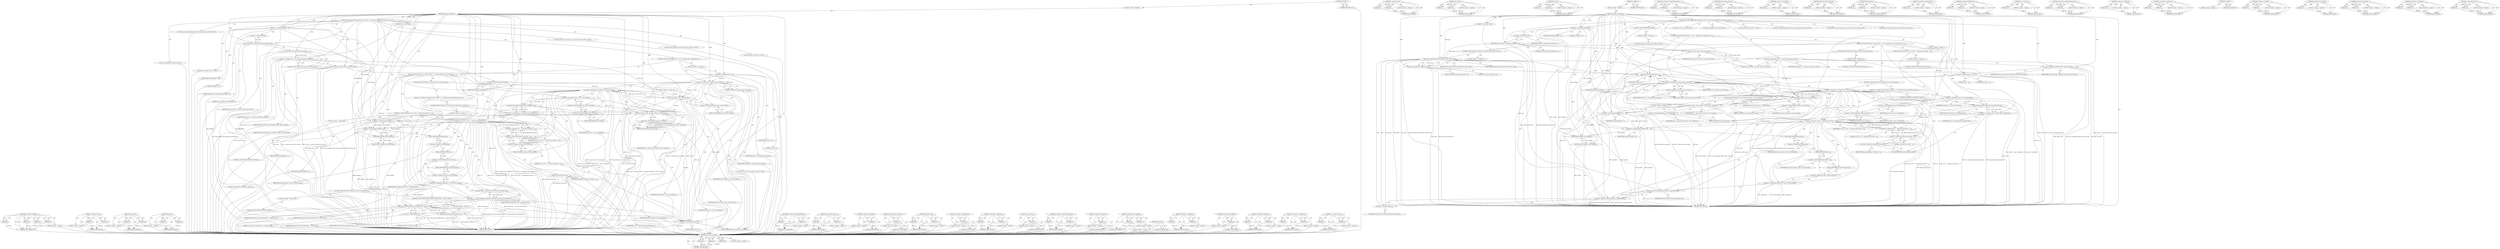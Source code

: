 digraph "__test_and_clear_bit" {
vulnerable_235 [label=<(METHOD,perf_event_overflow)>];
vulnerable_236 [label=<(PARAM,p1)>];
vulnerable_237 [label=<(PARAM,p2)>];
vulnerable_238 [label=<(PARAM,p3)>];
vulnerable_239 [label=<(PARAM,p4)>];
vulnerable_240 [label=<(BLOCK,&lt;empty&gt;,&lt;empty&gt;)>];
vulnerable_241 [label=<(METHOD_RETURN,ANY)>];
vulnerable_216 [label=<(METHOD,&lt;operator&gt;.and)>];
vulnerable_217 [label=<(PARAM,p1)>];
vulnerable_218 [label=<(PARAM,p2)>];
vulnerable_219 [label=<(BLOCK,&lt;empty&gt;,&lt;empty&gt;)>];
vulnerable_220 [label=<(METHOD_RETURN,ANY)>];
vulnerable_169 [label=<(METHOD,apic_write)>];
vulnerable_170 [label=<(PARAM,p1)>];
vulnerable_171 [label=<(PARAM,p2)>];
vulnerable_172 [label=<(BLOCK,&lt;empty&gt;,&lt;empty&gt;)>];
vulnerable_173 [label=<(METHOD_RETURN,ANY)>];
vulnerable_192 [label=<(METHOD,test_bit)>];
vulnerable_193 [label=<(PARAM,p1)>];
vulnerable_194 [label=<(PARAM,p2)>];
vulnerable_195 [label=<(BLOCK,&lt;empty&gt;,&lt;empty&gt;)>];
vulnerable_196 [label=<(METHOD_RETURN,ANY)>];
vulnerable_6 [label=<(METHOD,&lt;global&gt;)<SUB>1</SUB>>];
vulnerable_7 [label=<(BLOCK,&lt;empty&gt;,&lt;empty&gt;)<SUB>1</SUB>>];
vulnerable_8 [label=<(METHOD,x86_pmu_handle_irq)<SUB>1</SUB>>];
vulnerable_9 [label=<(PARAM,struct pt_regs *regs)<SUB>1</SUB>>];
vulnerable_10 [label=<(BLOCK,{
	struct perf_sample_data data;
	struct cpu_hw...,{
	struct perf_sample_data data;
	struct cpu_hw...)<SUB>2</SUB>>];
vulnerable_11 [label="<(LOCAL,struct perf_sample_data data: perf_sample_data)<SUB>3</SUB>>"];
vulnerable_12 [label="<(LOCAL,struct cpu_hw_events* cpuc: cpu_hw_events*)<SUB>4</SUB>>"];
vulnerable_13 [label="<(LOCAL,struct perf_event* event: perf_event*)<SUB>5</SUB>>"];
vulnerable_14 [label="<(LOCAL,int idx: int)<SUB>6</SUB>>"];
vulnerable_15 [label="<(LOCAL,int handled: int)<SUB>6</SUB>>"];
vulnerable_16 [label=<(&lt;operator&gt;.assignment,handled = 0)<SUB>6</SUB>>];
vulnerable_17 [label=<(IDENTIFIER,handled,handled = 0)<SUB>6</SUB>>];
vulnerable_18 [label=<(LITERAL,0,handled = 0)<SUB>6</SUB>>];
vulnerable_19 [label="<(LOCAL,u64 val: u64)<SUB>7</SUB>>"];
vulnerable_20 [label=<(perf_sample_data_init,perf_sample_data_init(&amp;data, 0))<SUB>9</SUB>>];
vulnerable_21 [label=<(&lt;operator&gt;.addressOf,&amp;data)<SUB>9</SUB>>];
vulnerable_22 [label=<(IDENTIFIER,data,perf_sample_data_init(&amp;data, 0))<SUB>9</SUB>>];
vulnerable_23 [label=<(LITERAL,0,perf_sample_data_init(&amp;data, 0))<SUB>9</SUB>>];
vulnerable_24 [label=<(&lt;operator&gt;.assignment,cpuc = &amp;__get_cpu_var(cpu_hw_events))<SUB>11</SUB>>];
vulnerable_25 [label=<(IDENTIFIER,cpuc,cpuc = &amp;__get_cpu_var(cpu_hw_events))<SUB>11</SUB>>];
vulnerable_26 [label=<(&lt;operator&gt;.addressOf,&amp;__get_cpu_var(cpu_hw_events))<SUB>11</SUB>>];
vulnerable_27 [label=<(__get_cpu_var,__get_cpu_var(cpu_hw_events))<SUB>11</SUB>>];
vulnerable_28 [label=<(IDENTIFIER,cpu_hw_events,__get_cpu_var(cpu_hw_events))<SUB>11</SUB>>];
vulnerable_29 [label=<(apic_write,apic_write(APIC_LVTPC, APIC_DM_NMI))<SUB>21</SUB>>];
vulnerable_30 [label=<(IDENTIFIER,APIC_LVTPC,apic_write(APIC_LVTPC, APIC_DM_NMI))<SUB>21</SUB>>];
vulnerable_31 [label=<(IDENTIFIER,APIC_DM_NMI,apic_write(APIC_LVTPC, APIC_DM_NMI))<SUB>21</SUB>>];
vulnerable_32 [label=<(CONTROL_STRUCTURE,FOR,for (idx = 0;idx &lt; x86_pmu.num_counters;idx++))<SUB>23</SUB>>];
vulnerable_33 [label=<(BLOCK,&lt;empty&gt;,&lt;empty&gt;)<SUB>23</SUB>>];
vulnerable_34 [label=<(&lt;operator&gt;.assignment,idx = 0)<SUB>23</SUB>>];
vulnerable_35 [label=<(IDENTIFIER,idx,idx = 0)<SUB>23</SUB>>];
vulnerable_36 [label=<(LITERAL,0,idx = 0)<SUB>23</SUB>>];
vulnerable_37 [label=<(&lt;operator&gt;.lessThan,idx &lt; x86_pmu.num_counters)<SUB>23</SUB>>];
vulnerable_38 [label=<(IDENTIFIER,idx,idx &lt; x86_pmu.num_counters)<SUB>23</SUB>>];
vulnerable_39 [label=<(&lt;operator&gt;.fieldAccess,x86_pmu.num_counters)<SUB>23</SUB>>];
vulnerable_40 [label=<(IDENTIFIER,x86_pmu,idx &lt; x86_pmu.num_counters)<SUB>23</SUB>>];
vulnerable_41 [label=<(FIELD_IDENTIFIER,num_counters,num_counters)<SUB>23</SUB>>];
vulnerable_42 [label=<(&lt;operator&gt;.postIncrement,idx++)<SUB>23</SUB>>];
vulnerable_43 [label=<(IDENTIFIER,idx,idx++)<SUB>23</SUB>>];
vulnerable_44 [label=<(BLOCK,{
		if (!test_bit(idx, cpuc-&gt;active_mask)) {
		...,{
		if (!test_bit(idx, cpuc-&gt;active_mask)) {
		...)<SUB>23</SUB>>];
vulnerable_45 [label=<(CONTROL_STRUCTURE,IF,if (!test_bit(idx, cpuc-&gt;active_mask)))<SUB>24</SUB>>];
vulnerable_46 [label=<(&lt;operator&gt;.logicalNot,!test_bit(idx, cpuc-&gt;active_mask))<SUB>24</SUB>>];
vulnerable_47 [label=<(test_bit,test_bit(idx, cpuc-&gt;active_mask))<SUB>24</SUB>>];
vulnerable_48 [label=<(IDENTIFIER,idx,test_bit(idx, cpuc-&gt;active_mask))<SUB>24</SUB>>];
vulnerable_49 [label=<(&lt;operator&gt;.indirectFieldAccess,cpuc-&gt;active_mask)<SUB>24</SUB>>];
vulnerable_50 [label=<(IDENTIFIER,cpuc,test_bit(idx, cpuc-&gt;active_mask))<SUB>24</SUB>>];
vulnerable_51 [label=<(FIELD_IDENTIFIER,active_mask,active_mask)<SUB>24</SUB>>];
vulnerable_52 [label=<(BLOCK,{
			/*
			 * Though we deactivated the counter...,{
			/*
			 * Though we deactivated the counter...)<SUB>24</SUB>>];
vulnerable_53 [label=<(CONTROL_STRUCTURE,IF,if (__test_and_clear_bit(idx, cpuc-&gt;running)))<SUB>30</SUB>>];
vulnerable_54 [label=<(__test_and_clear_bit,__test_and_clear_bit(idx, cpuc-&gt;running))<SUB>30</SUB>>];
vulnerable_55 [label=<(IDENTIFIER,idx,__test_and_clear_bit(idx, cpuc-&gt;running))<SUB>30</SUB>>];
vulnerable_56 [label=<(&lt;operator&gt;.indirectFieldAccess,cpuc-&gt;running)<SUB>30</SUB>>];
vulnerable_57 [label=<(IDENTIFIER,cpuc,__test_and_clear_bit(idx, cpuc-&gt;running))<SUB>30</SUB>>];
vulnerable_58 [label=<(FIELD_IDENTIFIER,running,running)<SUB>30</SUB>>];
vulnerable_59 [label=<(BLOCK,&lt;empty&gt;,&lt;empty&gt;)<SUB>31</SUB>>];
vulnerable_60 [label=<(&lt;operator&gt;.postIncrement,handled++)<SUB>31</SUB>>];
vulnerable_61 [label=<(IDENTIFIER,handled,handled++)<SUB>31</SUB>>];
vulnerable_62 [label=<(CONTROL_STRUCTURE,CONTINUE,continue;)<SUB>32</SUB>>];
vulnerable_63 [label=<(&lt;operator&gt;.assignment,event = cpuc-&gt;events[idx])<SUB>35</SUB>>];
vulnerable_64 [label=<(IDENTIFIER,event,event = cpuc-&gt;events[idx])<SUB>35</SUB>>];
vulnerable_65 [label=<(&lt;operator&gt;.indirectIndexAccess,cpuc-&gt;events[idx])<SUB>35</SUB>>];
vulnerable_66 [label=<(&lt;operator&gt;.indirectFieldAccess,cpuc-&gt;events)<SUB>35</SUB>>];
vulnerable_67 [label=<(IDENTIFIER,cpuc,event = cpuc-&gt;events[idx])<SUB>35</SUB>>];
vulnerable_68 [label=<(FIELD_IDENTIFIER,events,events)<SUB>35</SUB>>];
vulnerable_69 [label=<(IDENTIFIER,idx,event = cpuc-&gt;events[idx])<SUB>35</SUB>>];
vulnerable_70 [label=<(&lt;operator&gt;.assignment,val = x86_perf_event_update(event))<SUB>37</SUB>>];
vulnerable_71 [label=<(IDENTIFIER,val,val = x86_perf_event_update(event))<SUB>37</SUB>>];
vulnerable_72 [label=<(x86_perf_event_update,x86_perf_event_update(event))<SUB>37</SUB>>];
vulnerable_73 [label=<(IDENTIFIER,event,x86_perf_event_update(event))<SUB>37</SUB>>];
vulnerable_74 [label=<(CONTROL_STRUCTURE,IF,if (val &amp; (1ULL &lt;&lt; (x86_pmu.cntval_bits - 1))))<SUB>38</SUB>>];
vulnerable_75 [label=<(&lt;operator&gt;.and,val &amp; (1ULL &lt;&lt; (x86_pmu.cntval_bits - 1)))<SUB>38</SUB>>];
vulnerable_76 [label=<(IDENTIFIER,val,val &amp; (1ULL &lt;&lt; (x86_pmu.cntval_bits - 1)))<SUB>38</SUB>>];
vulnerable_77 [label=<(&lt;operator&gt;.shiftLeft,1ULL &lt;&lt; (x86_pmu.cntval_bits - 1))<SUB>38</SUB>>];
vulnerable_78 [label=<(LITERAL,1ULL,1ULL &lt;&lt; (x86_pmu.cntval_bits - 1))<SUB>38</SUB>>];
vulnerable_79 [label=<(&lt;operator&gt;.subtraction,x86_pmu.cntval_bits - 1)<SUB>38</SUB>>];
vulnerable_80 [label=<(&lt;operator&gt;.fieldAccess,x86_pmu.cntval_bits)<SUB>38</SUB>>];
vulnerable_81 [label=<(IDENTIFIER,x86_pmu,x86_pmu.cntval_bits - 1)<SUB>38</SUB>>];
vulnerable_82 [label=<(FIELD_IDENTIFIER,cntval_bits,cntval_bits)<SUB>38</SUB>>];
vulnerable_83 [label=<(LITERAL,1,x86_pmu.cntval_bits - 1)<SUB>38</SUB>>];
vulnerable_84 [label=<(BLOCK,&lt;empty&gt;,&lt;empty&gt;)<SUB>39</SUB>>];
vulnerable_85 [label=<(CONTROL_STRUCTURE,CONTINUE,continue;)<SUB>39</SUB>>];
vulnerable_86 [label=<(&lt;operator&gt;.postIncrement,handled++)<SUB>44</SUB>>];
vulnerable_87 [label=<(IDENTIFIER,handled,handled++)<SUB>44</SUB>>];
vulnerable_88 [label=<(&lt;operator&gt;.assignment,data.period	= event-&gt;hw.last_period)<SUB>45</SUB>>];
vulnerable_89 [label=<(&lt;operator&gt;.fieldAccess,data.period)<SUB>45</SUB>>];
vulnerable_90 [label=<(IDENTIFIER,data,data.period	= event-&gt;hw.last_period)<SUB>45</SUB>>];
vulnerable_91 [label=<(FIELD_IDENTIFIER,period,period)<SUB>45</SUB>>];
vulnerable_92 [label=<(&lt;operator&gt;.fieldAccess,event-&gt;hw.last_period)<SUB>45</SUB>>];
vulnerable_93 [label=<(&lt;operator&gt;.indirectFieldAccess,event-&gt;hw)<SUB>45</SUB>>];
vulnerable_94 [label=<(IDENTIFIER,event,data.period	= event-&gt;hw.last_period)<SUB>45</SUB>>];
vulnerable_95 [label=<(FIELD_IDENTIFIER,hw,hw)<SUB>45</SUB>>];
vulnerable_96 [label=<(FIELD_IDENTIFIER,last_period,last_period)<SUB>45</SUB>>];
vulnerable_97 [label=<(CONTROL_STRUCTURE,IF,if (!x86_perf_event_set_period(event)))<SUB>47</SUB>>];
vulnerable_98 [label=<(&lt;operator&gt;.logicalNot,!x86_perf_event_set_period(event))<SUB>47</SUB>>];
vulnerable_99 [label=<(x86_perf_event_set_period,x86_perf_event_set_period(event))<SUB>47</SUB>>];
vulnerable_100 [label=<(IDENTIFIER,event,x86_perf_event_set_period(event))<SUB>47</SUB>>];
vulnerable_101 [label=<(BLOCK,&lt;empty&gt;,&lt;empty&gt;)<SUB>48</SUB>>];
vulnerable_102 [label=<(CONTROL_STRUCTURE,CONTINUE,continue;)<SUB>48</SUB>>];
vulnerable_103 [label=<(CONTROL_STRUCTURE,IF,if (perf_event_overflow(event, 1, &amp;data, regs)))<SUB>50</SUB>>];
vulnerable_104 [label=<(perf_event_overflow,perf_event_overflow(event, 1, &amp;data, regs))<SUB>50</SUB>>];
vulnerable_105 [label=<(IDENTIFIER,event,perf_event_overflow(event, 1, &amp;data, regs))<SUB>50</SUB>>];
vulnerable_106 [label=<(LITERAL,1,perf_event_overflow(event, 1, &amp;data, regs))<SUB>50</SUB>>];
vulnerable_107 [label=<(&lt;operator&gt;.addressOf,&amp;data)<SUB>50</SUB>>];
vulnerable_108 [label=<(IDENTIFIER,data,perf_event_overflow(event, 1, &amp;data, regs))<SUB>50</SUB>>];
vulnerable_109 [label=<(IDENTIFIER,regs,perf_event_overflow(event, 1, &amp;data, regs))<SUB>50</SUB>>];
vulnerable_110 [label=<(BLOCK,&lt;empty&gt;,&lt;empty&gt;)<SUB>51</SUB>>];
vulnerable_111 [label=<(x86_pmu_stop,x86_pmu_stop(event, 0))<SUB>51</SUB>>];
vulnerable_112 [label=<(IDENTIFIER,event,x86_pmu_stop(event, 0))<SUB>51</SUB>>];
vulnerable_113 [label=<(LITERAL,0,x86_pmu_stop(event, 0))<SUB>51</SUB>>];
vulnerable_114 [label=<(CONTROL_STRUCTURE,IF,if (handled))<SUB>54</SUB>>];
vulnerable_115 [label=<(IDENTIFIER,handled,if (handled))<SUB>54</SUB>>];
vulnerable_116 [label=<(BLOCK,&lt;empty&gt;,&lt;empty&gt;)<SUB>55</SUB>>];
vulnerable_117 [label="<(LOCAL,inc_irq_stat : inc_irq_stat)<SUB>55</SUB>>"];
vulnerable_118 [label=<(RETURN,return handled;,return handled;)<SUB>57</SUB>>];
vulnerable_119 [label=<(IDENTIFIER,handled,return handled;)<SUB>57</SUB>>];
vulnerable_120 [label=<(METHOD_RETURN,int)<SUB>1</SUB>>];
vulnerable_122 [label=<(METHOD_RETURN,ANY)<SUB>1</SUB>>];
vulnerable_197 [label=<(METHOD,&lt;operator&gt;.indirectFieldAccess)>];
vulnerable_198 [label=<(PARAM,p1)>];
vulnerable_199 [label=<(PARAM,p2)>];
vulnerable_200 [label=<(BLOCK,&lt;empty&gt;,&lt;empty&gt;)>];
vulnerable_201 [label=<(METHOD_RETURN,ANY)>];
vulnerable_156 [label=<(METHOD,perf_sample_data_init)>];
vulnerable_157 [label=<(PARAM,p1)>];
vulnerable_158 [label=<(PARAM,p2)>];
vulnerable_159 [label=<(BLOCK,&lt;empty&gt;,&lt;empty&gt;)>];
vulnerable_160 [label=<(METHOD_RETURN,ANY)>];
vulnerable_188 [label=<(METHOD,&lt;operator&gt;.logicalNot)>];
vulnerable_189 [label=<(PARAM,p1)>];
vulnerable_190 [label=<(BLOCK,&lt;empty&gt;,&lt;empty&gt;)>];
vulnerable_191 [label=<(METHOD_RETURN,ANY)>];
vulnerable_231 [label=<(METHOD,x86_perf_event_set_period)>];
vulnerable_232 [label=<(PARAM,p1)>];
vulnerable_233 [label=<(BLOCK,&lt;empty&gt;,&lt;empty&gt;)>];
vulnerable_234 [label=<(METHOD_RETURN,ANY)>];
vulnerable_242 [label=<(METHOD,x86_pmu_stop)>];
vulnerable_243 [label=<(PARAM,p1)>];
vulnerable_244 [label=<(PARAM,p2)>];
vulnerable_245 [label=<(BLOCK,&lt;empty&gt;,&lt;empty&gt;)>];
vulnerable_246 [label=<(METHOD_RETURN,ANY)>];
vulnerable_184 [label=<(METHOD,&lt;operator&gt;.postIncrement)>];
vulnerable_185 [label=<(PARAM,p1)>];
vulnerable_186 [label=<(BLOCK,&lt;empty&gt;,&lt;empty&gt;)>];
vulnerable_187 [label=<(METHOD_RETURN,ANY)>];
vulnerable_179 [label=<(METHOD,&lt;operator&gt;.fieldAccess)>];
vulnerable_180 [label=<(PARAM,p1)>];
vulnerable_181 [label=<(PARAM,p2)>];
vulnerable_182 [label=<(BLOCK,&lt;empty&gt;,&lt;empty&gt;)>];
vulnerable_183 [label=<(METHOD_RETURN,ANY)>];
vulnerable_165 [label=<(METHOD,__get_cpu_var)>];
vulnerable_166 [label=<(PARAM,p1)>];
vulnerable_167 [label=<(BLOCK,&lt;empty&gt;,&lt;empty&gt;)>];
vulnerable_168 [label=<(METHOD_RETURN,ANY)>];
vulnerable_207 [label=<(METHOD,&lt;operator&gt;.indirectIndexAccess)>];
vulnerable_208 [label=<(PARAM,p1)>];
vulnerable_209 [label=<(PARAM,p2)>];
vulnerable_210 [label=<(BLOCK,&lt;empty&gt;,&lt;empty&gt;)>];
vulnerable_211 [label=<(METHOD_RETURN,ANY)>];
vulnerable_161 [label=<(METHOD,&lt;operator&gt;.addressOf)>];
vulnerable_162 [label=<(PARAM,p1)>];
vulnerable_163 [label=<(BLOCK,&lt;empty&gt;,&lt;empty&gt;)>];
vulnerable_164 [label=<(METHOD_RETURN,ANY)>];
vulnerable_151 [label=<(METHOD,&lt;operator&gt;.assignment)>];
vulnerable_152 [label=<(PARAM,p1)>];
vulnerable_153 [label=<(PARAM,p2)>];
vulnerable_154 [label=<(BLOCK,&lt;empty&gt;,&lt;empty&gt;)>];
vulnerable_155 [label=<(METHOD_RETURN,ANY)>];
vulnerable_145 [label=<(METHOD,&lt;global&gt;)<SUB>1</SUB>>];
vulnerable_146 [label=<(BLOCK,&lt;empty&gt;,&lt;empty&gt;)>];
vulnerable_147 [label=<(METHOD_RETURN,ANY)>];
vulnerable_221 [label=<(METHOD,&lt;operator&gt;.shiftLeft)>];
vulnerable_222 [label=<(PARAM,p1)>];
vulnerable_223 [label=<(PARAM,p2)>];
vulnerable_224 [label=<(BLOCK,&lt;empty&gt;,&lt;empty&gt;)>];
vulnerable_225 [label=<(METHOD_RETURN,ANY)>];
vulnerable_212 [label=<(METHOD,x86_perf_event_update)>];
vulnerable_213 [label=<(PARAM,p1)>];
vulnerable_214 [label=<(BLOCK,&lt;empty&gt;,&lt;empty&gt;)>];
vulnerable_215 [label=<(METHOD_RETURN,ANY)>];
vulnerable_174 [label=<(METHOD,&lt;operator&gt;.lessThan)>];
vulnerable_175 [label=<(PARAM,p1)>];
vulnerable_176 [label=<(PARAM,p2)>];
vulnerable_177 [label=<(BLOCK,&lt;empty&gt;,&lt;empty&gt;)>];
vulnerable_178 [label=<(METHOD_RETURN,ANY)>];
vulnerable_226 [label=<(METHOD,&lt;operator&gt;.subtraction)>];
vulnerable_227 [label=<(PARAM,p1)>];
vulnerable_228 [label=<(PARAM,p2)>];
vulnerable_229 [label=<(BLOCK,&lt;empty&gt;,&lt;empty&gt;)>];
vulnerable_230 [label=<(METHOD_RETURN,ANY)>];
vulnerable_202 [label=<(METHOD,__test_and_clear_bit)>];
vulnerable_203 [label=<(PARAM,p1)>];
vulnerable_204 [label=<(PARAM,p2)>];
vulnerable_205 [label=<(BLOCK,&lt;empty&gt;,&lt;empty&gt;)>];
vulnerable_206 [label=<(METHOD_RETURN,ANY)>];
fixed_234 [label=<(METHOD,perf_event_overflow)>];
fixed_235 [label=<(PARAM,p1)>];
fixed_236 [label=<(PARAM,p2)>];
fixed_237 [label=<(PARAM,p3)>];
fixed_238 [label=<(BLOCK,&lt;empty&gt;,&lt;empty&gt;)>];
fixed_239 [label=<(METHOD_RETURN,ANY)>];
fixed_215 [label=<(METHOD,&lt;operator&gt;.and)>];
fixed_216 [label=<(PARAM,p1)>];
fixed_217 [label=<(PARAM,p2)>];
fixed_218 [label=<(BLOCK,&lt;empty&gt;,&lt;empty&gt;)>];
fixed_219 [label=<(METHOD_RETURN,ANY)>];
fixed_168 [label=<(METHOD,apic_write)>];
fixed_169 [label=<(PARAM,p1)>];
fixed_170 [label=<(PARAM,p2)>];
fixed_171 [label=<(BLOCK,&lt;empty&gt;,&lt;empty&gt;)>];
fixed_172 [label=<(METHOD_RETURN,ANY)>];
fixed_191 [label=<(METHOD,test_bit)>];
fixed_192 [label=<(PARAM,p1)>];
fixed_193 [label=<(PARAM,p2)>];
fixed_194 [label=<(BLOCK,&lt;empty&gt;,&lt;empty&gt;)>];
fixed_195 [label=<(METHOD_RETURN,ANY)>];
fixed_6 [label=<(METHOD,&lt;global&gt;)<SUB>1</SUB>>];
fixed_7 [label=<(BLOCK,&lt;empty&gt;,&lt;empty&gt;)<SUB>1</SUB>>];
fixed_8 [label=<(METHOD,x86_pmu_handle_irq)<SUB>1</SUB>>];
fixed_9 [label=<(PARAM,struct pt_regs *regs)<SUB>1</SUB>>];
fixed_10 [label=<(BLOCK,{
	struct perf_sample_data data;
	struct cpu_hw...,{
	struct perf_sample_data data;
	struct cpu_hw...)<SUB>2</SUB>>];
fixed_11 [label="<(LOCAL,struct perf_sample_data data: perf_sample_data)<SUB>3</SUB>>"];
fixed_12 [label="<(LOCAL,struct cpu_hw_events* cpuc: cpu_hw_events*)<SUB>4</SUB>>"];
fixed_13 [label="<(LOCAL,struct perf_event* event: perf_event*)<SUB>5</SUB>>"];
fixed_14 [label="<(LOCAL,int idx: int)<SUB>6</SUB>>"];
fixed_15 [label="<(LOCAL,int handled: int)<SUB>6</SUB>>"];
fixed_16 [label=<(&lt;operator&gt;.assignment,handled = 0)<SUB>6</SUB>>];
fixed_17 [label=<(IDENTIFIER,handled,handled = 0)<SUB>6</SUB>>];
fixed_18 [label=<(LITERAL,0,handled = 0)<SUB>6</SUB>>];
fixed_19 [label="<(LOCAL,u64 val: u64)<SUB>7</SUB>>"];
fixed_20 [label=<(perf_sample_data_init,perf_sample_data_init(&amp;data, 0))<SUB>9</SUB>>];
fixed_21 [label=<(&lt;operator&gt;.addressOf,&amp;data)<SUB>9</SUB>>];
fixed_22 [label=<(IDENTIFIER,data,perf_sample_data_init(&amp;data, 0))<SUB>9</SUB>>];
fixed_23 [label=<(LITERAL,0,perf_sample_data_init(&amp;data, 0))<SUB>9</SUB>>];
fixed_24 [label=<(&lt;operator&gt;.assignment,cpuc = &amp;__get_cpu_var(cpu_hw_events))<SUB>11</SUB>>];
fixed_25 [label=<(IDENTIFIER,cpuc,cpuc = &amp;__get_cpu_var(cpu_hw_events))<SUB>11</SUB>>];
fixed_26 [label=<(&lt;operator&gt;.addressOf,&amp;__get_cpu_var(cpu_hw_events))<SUB>11</SUB>>];
fixed_27 [label=<(__get_cpu_var,__get_cpu_var(cpu_hw_events))<SUB>11</SUB>>];
fixed_28 [label=<(IDENTIFIER,cpu_hw_events,__get_cpu_var(cpu_hw_events))<SUB>11</SUB>>];
fixed_29 [label=<(apic_write,apic_write(APIC_LVTPC, APIC_DM_NMI))<SUB>21</SUB>>];
fixed_30 [label=<(IDENTIFIER,APIC_LVTPC,apic_write(APIC_LVTPC, APIC_DM_NMI))<SUB>21</SUB>>];
fixed_31 [label=<(IDENTIFIER,APIC_DM_NMI,apic_write(APIC_LVTPC, APIC_DM_NMI))<SUB>21</SUB>>];
fixed_32 [label=<(CONTROL_STRUCTURE,FOR,for (idx = 0;idx &lt; x86_pmu.num_counters;idx++))<SUB>23</SUB>>];
fixed_33 [label=<(BLOCK,&lt;empty&gt;,&lt;empty&gt;)<SUB>23</SUB>>];
fixed_34 [label=<(&lt;operator&gt;.assignment,idx = 0)<SUB>23</SUB>>];
fixed_35 [label=<(IDENTIFIER,idx,idx = 0)<SUB>23</SUB>>];
fixed_36 [label=<(LITERAL,0,idx = 0)<SUB>23</SUB>>];
fixed_37 [label=<(&lt;operator&gt;.lessThan,idx &lt; x86_pmu.num_counters)<SUB>23</SUB>>];
fixed_38 [label=<(IDENTIFIER,idx,idx &lt; x86_pmu.num_counters)<SUB>23</SUB>>];
fixed_39 [label=<(&lt;operator&gt;.fieldAccess,x86_pmu.num_counters)<SUB>23</SUB>>];
fixed_40 [label=<(IDENTIFIER,x86_pmu,idx &lt; x86_pmu.num_counters)<SUB>23</SUB>>];
fixed_41 [label=<(FIELD_IDENTIFIER,num_counters,num_counters)<SUB>23</SUB>>];
fixed_42 [label=<(&lt;operator&gt;.postIncrement,idx++)<SUB>23</SUB>>];
fixed_43 [label=<(IDENTIFIER,idx,idx++)<SUB>23</SUB>>];
fixed_44 [label=<(BLOCK,{
		if (!test_bit(idx, cpuc-&gt;active_mask)) {
		...,{
		if (!test_bit(idx, cpuc-&gt;active_mask)) {
		...)<SUB>23</SUB>>];
fixed_45 [label=<(CONTROL_STRUCTURE,IF,if (!test_bit(idx, cpuc-&gt;active_mask)))<SUB>24</SUB>>];
fixed_46 [label=<(&lt;operator&gt;.logicalNot,!test_bit(idx, cpuc-&gt;active_mask))<SUB>24</SUB>>];
fixed_47 [label=<(test_bit,test_bit(idx, cpuc-&gt;active_mask))<SUB>24</SUB>>];
fixed_48 [label=<(IDENTIFIER,idx,test_bit(idx, cpuc-&gt;active_mask))<SUB>24</SUB>>];
fixed_49 [label=<(&lt;operator&gt;.indirectFieldAccess,cpuc-&gt;active_mask)<SUB>24</SUB>>];
fixed_50 [label=<(IDENTIFIER,cpuc,test_bit(idx, cpuc-&gt;active_mask))<SUB>24</SUB>>];
fixed_51 [label=<(FIELD_IDENTIFIER,active_mask,active_mask)<SUB>24</SUB>>];
fixed_52 [label=<(BLOCK,{
			/*
			 * Though we deactivated the counter...,{
			/*
			 * Though we deactivated the counter...)<SUB>24</SUB>>];
fixed_53 [label=<(CONTROL_STRUCTURE,IF,if (__test_and_clear_bit(idx, cpuc-&gt;running)))<SUB>30</SUB>>];
fixed_54 [label=<(__test_and_clear_bit,__test_and_clear_bit(idx, cpuc-&gt;running))<SUB>30</SUB>>];
fixed_55 [label=<(IDENTIFIER,idx,__test_and_clear_bit(idx, cpuc-&gt;running))<SUB>30</SUB>>];
fixed_56 [label=<(&lt;operator&gt;.indirectFieldAccess,cpuc-&gt;running)<SUB>30</SUB>>];
fixed_57 [label=<(IDENTIFIER,cpuc,__test_and_clear_bit(idx, cpuc-&gt;running))<SUB>30</SUB>>];
fixed_58 [label=<(FIELD_IDENTIFIER,running,running)<SUB>30</SUB>>];
fixed_59 [label=<(BLOCK,&lt;empty&gt;,&lt;empty&gt;)<SUB>31</SUB>>];
fixed_60 [label=<(&lt;operator&gt;.postIncrement,handled++)<SUB>31</SUB>>];
fixed_61 [label=<(IDENTIFIER,handled,handled++)<SUB>31</SUB>>];
fixed_62 [label=<(CONTROL_STRUCTURE,CONTINUE,continue;)<SUB>32</SUB>>];
fixed_63 [label=<(&lt;operator&gt;.assignment,event = cpuc-&gt;events[idx])<SUB>35</SUB>>];
fixed_64 [label=<(IDENTIFIER,event,event = cpuc-&gt;events[idx])<SUB>35</SUB>>];
fixed_65 [label=<(&lt;operator&gt;.indirectIndexAccess,cpuc-&gt;events[idx])<SUB>35</SUB>>];
fixed_66 [label=<(&lt;operator&gt;.indirectFieldAccess,cpuc-&gt;events)<SUB>35</SUB>>];
fixed_67 [label=<(IDENTIFIER,cpuc,event = cpuc-&gt;events[idx])<SUB>35</SUB>>];
fixed_68 [label=<(FIELD_IDENTIFIER,events,events)<SUB>35</SUB>>];
fixed_69 [label=<(IDENTIFIER,idx,event = cpuc-&gt;events[idx])<SUB>35</SUB>>];
fixed_70 [label=<(&lt;operator&gt;.assignment,val = x86_perf_event_update(event))<SUB>37</SUB>>];
fixed_71 [label=<(IDENTIFIER,val,val = x86_perf_event_update(event))<SUB>37</SUB>>];
fixed_72 [label=<(x86_perf_event_update,x86_perf_event_update(event))<SUB>37</SUB>>];
fixed_73 [label=<(IDENTIFIER,event,x86_perf_event_update(event))<SUB>37</SUB>>];
fixed_74 [label=<(CONTROL_STRUCTURE,IF,if (val &amp; (1ULL &lt;&lt; (x86_pmu.cntval_bits - 1))))<SUB>38</SUB>>];
fixed_75 [label=<(&lt;operator&gt;.and,val &amp; (1ULL &lt;&lt; (x86_pmu.cntval_bits - 1)))<SUB>38</SUB>>];
fixed_76 [label=<(IDENTIFIER,val,val &amp; (1ULL &lt;&lt; (x86_pmu.cntval_bits - 1)))<SUB>38</SUB>>];
fixed_77 [label=<(&lt;operator&gt;.shiftLeft,1ULL &lt;&lt; (x86_pmu.cntval_bits - 1))<SUB>38</SUB>>];
fixed_78 [label=<(LITERAL,1ULL,1ULL &lt;&lt; (x86_pmu.cntval_bits - 1))<SUB>38</SUB>>];
fixed_79 [label=<(&lt;operator&gt;.subtraction,x86_pmu.cntval_bits - 1)<SUB>38</SUB>>];
fixed_80 [label=<(&lt;operator&gt;.fieldAccess,x86_pmu.cntval_bits)<SUB>38</SUB>>];
fixed_81 [label=<(IDENTIFIER,x86_pmu,x86_pmu.cntval_bits - 1)<SUB>38</SUB>>];
fixed_82 [label=<(FIELD_IDENTIFIER,cntval_bits,cntval_bits)<SUB>38</SUB>>];
fixed_83 [label=<(LITERAL,1,x86_pmu.cntval_bits - 1)<SUB>38</SUB>>];
fixed_84 [label=<(BLOCK,&lt;empty&gt;,&lt;empty&gt;)<SUB>39</SUB>>];
fixed_85 [label=<(CONTROL_STRUCTURE,CONTINUE,continue;)<SUB>39</SUB>>];
fixed_86 [label=<(&lt;operator&gt;.postIncrement,handled++)<SUB>44</SUB>>];
fixed_87 [label=<(IDENTIFIER,handled,handled++)<SUB>44</SUB>>];
fixed_88 [label=<(&lt;operator&gt;.assignment,data.period	= event-&gt;hw.last_period)<SUB>45</SUB>>];
fixed_89 [label=<(&lt;operator&gt;.fieldAccess,data.period)<SUB>45</SUB>>];
fixed_90 [label=<(IDENTIFIER,data,data.period	= event-&gt;hw.last_period)<SUB>45</SUB>>];
fixed_91 [label=<(FIELD_IDENTIFIER,period,period)<SUB>45</SUB>>];
fixed_92 [label=<(&lt;operator&gt;.fieldAccess,event-&gt;hw.last_period)<SUB>45</SUB>>];
fixed_93 [label=<(&lt;operator&gt;.indirectFieldAccess,event-&gt;hw)<SUB>45</SUB>>];
fixed_94 [label=<(IDENTIFIER,event,data.period	= event-&gt;hw.last_period)<SUB>45</SUB>>];
fixed_95 [label=<(FIELD_IDENTIFIER,hw,hw)<SUB>45</SUB>>];
fixed_96 [label=<(FIELD_IDENTIFIER,last_period,last_period)<SUB>45</SUB>>];
fixed_97 [label=<(CONTROL_STRUCTURE,IF,if (!x86_perf_event_set_period(event)))<SUB>47</SUB>>];
fixed_98 [label=<(&lt;operator&gt;.logicalNot,!x86_perf_event_set_period(event))<SUB>47</SUB>>];
fixed_99 [label=<(x86_perf_event_set_period,x86_perf_event_set_period(event))<SUB>47</SUB>>];
fixed_100 [label=<(IDENTIFIER,event,x86_perf_event_set_period(event))<SUB>47</SUB>>];
fixed_101 [label=<(BLOCK,&lt;empty&gt;,&lt;empty&gt;)<SUB>48</SUB>>];
fixed_102 [label=<(CONTROL_STRUCTURE,CONTINUE,continue;)<SUB>48</SUB>>];
fixed_103 [label=<(CONTROL_STRUCTURE,IF,if (perf_event_overflow(event, &amp;data, regs)))<SUB>50</SUB>>];
fixed_104 [label=<(perf_event_overflow,perf_event_overflow(event, &amp;data, regs))<SUB>50</SUB>>];
fixed_105 [label=<(IDENTIFIER,event,perf_event_overflow(event, &amp;data, regs))<SUB>50</SUB>>];
fixed_106 [label=<(&lt;operator&gt;.addressOf,&amp;data)<SUB>50</SUB>>];
fixed_107 [label=<(IDENTIFIER,data,perf_event_overflow(event, &amp;data, regs))<SUB>50</SUB>>];
fixed_108 [label=<(IDENTIFIER,regs,perf_event_overflow(event, &amp;data, regs))<SUB>50</SUB>>];
fixed_109 [label=<(BLOCK,&lt;empty&gt;,&lt;empty&gt;)<SUB>51</SUB>>];
fixed_110 [label=<(x86_pmu_stop,x86_pmu_stop(event, 0))<SUB>51</SUB>>];
fixed_111 [label=<(IDENTIFIER,event,x86_pmu_stop(event, 0))<SUB>51</SUB>>];
fixed_112 [label=<(LITERAL,0,x86_pmu_stop(event, 0))<SUB>51</SUB>>];
fixed_113 [label=<(CONTROL_STRUCTURE,IF,if (handled))<SUB>54</SUB>>];
fixed_114 [label=<(IDENTIFIER,handled,if (handled))<SUB>54</SUB>>];
fixed_115 [label=<(BLOCK,&lt;empty&gt;,&lt;empty&gt;)<SUB>55</SUB>>];
fixed_116 [label="<(LOCAL,inc_irq_stat : inc_irq_stat)<SUB>55</SUB>>"];
fixed_117 [label=<(RETURN,return handled;,return handled;)<SUB>57</SUB>>];
fixed_118 [label=<(IDENTIFIER,handled,return handled;)<SUB>57</SUB>>];
fixed_119 [label=<(METHOD_RETURN,int)<SUB>1</SUB>>];
fixed_121 [label=<(METHOD_RETURN,ANY)<SUB>1</SUB>>];
fixed_196 [label=<(METHOD,&lt;operator&gt;.indirectFieldAccess)>];
fixed_197 [label=<(PARAM,p1)>];
fixed_198 [label=<(PARAM,p2)>];
fixed_199 [label=<(BLOCK,&lt;empty&gt;,&lt;empty&gt;)>];
fixed_200 [label=<(METHOD_RETURN,ANY)>];
fixed_155 [label=<(METHOD,perf_sample_data_init)>];
fixed_156 [label=<(PARAM,p1)>];
fixed_157 [label=<(PARAM,p2)>];
fixed_158 [label=<(BLOCK,&lt;empty&gt;,&lt;empty&gt;)>];
fixed_159 [label=<(METHOD_RETURN,ANY)>];
fixed_187 [label=<(METHOD,&lt;operator&gt;.logicalNot)>];
fixed_188 [label=<(PARAM,p1)>];
fixed_189 [label=<(BLOCK,&lt;empty&gt;,&lt;empty&gt;)>];
fixed_190 [label=<(METHOD_RETURN,ANY)>];
fixed_230 [label=<(METHOD,x86_perf_event_set_period)>];
fixed_231 [label=<(PARAM,p1)>];
fixed_232 [label=<(BLOCK,&lt;empty&gt;,&lt;empty&gt;)>];
fixed_233 [label=<(METHOD_RETURN,ANY)>];
fixed_240 [label=<(METHOD,x86_pmu_stop)>];
fixed_241 [label=<(PARAM,p1)>];
fixed_242 [label=<(PARAM,p2)>];
fixed_243 [label=<(BLOCK,&lt;empty&gt;,&lt;empty&gt;)>];
fixed_244 [label=<(METHOD_RETURN,ANY)>];
fixed_183 [label=<(METHOD,&lt;operator&gt;.postIncrement)>];
fixed_184 [label=<(PARAM,p1)>];
fixed_185 [label=<(BLOCK,&lt;empty&gt;,&lt;empty&gt;)>];
fixed_186 [label=<(METHOD_RETURN,ANY)>];
fixed_178 [label=<(METHOD,&lt;operator&gt;.fieldAccess)>];
fixed_179 [label=<(PARAM,p1)>];
fixed_180 [label=<(PARAM,p2)>];
fixed_181 [label=<(BLOCK,&lt;empty&gt;,&lt;empty&gt;)>];
fixed_182 [label=<(METHOD_RETURN,ANY)>];
fixed_164 [label=<(METHOD,__get_cpu_var)>];
fixed_165 [label=<(PARAM,p1)>];
fixed_166 [label=<(BLOCK,&lt;empty&gt;,&lt;empty&gt;)>];
fixed_167 [label=<(METHOD_RETURN,ANY)>];
fixed_206 [label=<(METHOD,&lt;operator&gt;.indirectIndexAccess)>];
fixed_207 [label=<(PARAM,p1)>];
fixed_208 [label=<(PARAM,p2)>];
fixed_209 [label=<(BLOCK,&lt;empty&gt;,&lt;empty&gt;)>];
fixed_210 [label=<(METHOD_RETURN,ANY)>];
fixed_160 [label=<(METHOD,&lt;operator&gt;.addressOf)>];
fixed_161 [label=<(PARAM,p1)>];
fixed_162 [label=<(BLOCK,&lt;empty&gt;,&lt;empty&gt;)>];
fixed_163 [label=<(METHOD_RETURN,ANY)>];
fixed_150 [label=<(METHOD,&lt;operator&gt;.assignment)>];
fixed_151 [label=<(PARAM,p1)>];
fixed_152 [label=<(PARAM,p2)>];
fixed_153 [label=<(BLOCK,&lt;empty&gt;,&lt;empty&gt;)>];
fixed_154 [label=<(METHOD_RETURN,ANY)>];
fixed_144 [label=<(METHOD,&lt;global&gt;)<SUB>1</SUB>>];
fixed_145 [label=<(BLOCK,&lt;empty&gt;,&lt;empty&gt;)>];
fixed_146 [label=<(METHOD_RETURN,ANY)>];
fixed_220 [label=<(METHOD,&lt;operator&gt;.shiftLeft)>];
fixed_221 [label=<(PARAM,p1)>];
fixed_222 [label=<(PARAM,p2)>];
fixed_223 [label=<(BLOCK,&lt;empty&gt;,&lt;empty&gt;)>];
fixed_224 [label=<(METHOD_RETURN,ANY)>];
fixed_211 [label=<(METHOD,x86_perf_event_update)>];
fixed_212 [label=<(PARAM,p1)>];
fixed_213 [label=<(BLOCK,&lt;empty&gt;,&lt;empty&gt;)>];
fixed_214 [label=<(METHOD_RETURN,ANY)>];
fixed_173 [label=<(METHOD,&lt;operator&gt;.lessThan)>];
fixed_174 [label=<(PARAM,p1)>];
fixed_175 [label=<(PARAM,p2)>];
fixed_176 [label=<(BLOCK,&lt;empty&gt;,&lt;empty&gt;)>];
fixed_177 [label=<(METHOD_RETURN,ANY)>];
fixed_225 [label=<(METHOD,&lt;operator&gt;.subtraction)>];
fixed_226 [label=<(PARAM,p1)>];
fixed_227 [label=<(PARAM,p2)>];
fixed_228 [label=<(BLOCK,&lt;empty&gt;,&lt;empty&gt;)>];
fixed_229 [label=<(METHOD_RETURN,ANY)>];
fixed_201 [label=<(METHOD,__test_and_clear_bit)>];
fixed_202 [label=<(PARAM,p1)>];
fixed_203 [label=<(PARAM,p2)>];
fixed_204 [label=<(BLOCK,&lt;empty&gt;,&lt;empty&gt;)>];
fixed_205 [label=<(METHOD_RETURN,ANY)>];
vulnerable_235 -> vulnerable_236  [key=0, label="AST: "];
vulnerable_235 -> vulnerable_236  [key=1, label="DDG: "];
vulnerable_235 -> vulnerable_240  [key=0, label="AST: "];
vulnerable_235 -> vulnerable_237  [key=0, label="AST: "];
vulnerable_235 -> vulnerable_237  [key=1, label="DDG: "];
vulnerable_235 -> vulnerable_241  [key=0, label="AST: "];
vulnerable_235 -> vulnerable_241  [key=1, label="CFG: "];
vulnerable_235 -> vulnerable_238  [key=0, label="AST: "];
vulnerable_235 -> vulnerable_238  [key=1, label="DDG: "];
vulnerable_235 -> vulnerable_239  [key=0, label="AST: "];
vulnerable_235 -> vulnerable_239  [key=1, label="DDG: "];
vulnerable_236 -> vulnerable_241  [key=0, label="DDG: p1"];
vulnerable_237 -> vulnerable_241  [key=0, label="DDG: p2"];
vulnerable_238 -> vulnerable_241  [key=0, label="DDG: p3"];
vulnerable_239 -> vulnerable_241  [key=0, label="DDG: p4"];
vulnerable_240 -> fixed_234  [key=0];
vulnerable_241 -> fixed_234  [key=0];
vulnerable_216 -> vulnerable_217  [key=0, label="AST: "];
vulnerable_216 -> vulnerable_217  [key=1, label="DDG: "];
vulnerable_216 -> vulnerable_219  [key=0, label="AST: "];
vulnerable_216 -> vulnerable_218  [key=0, label="AST: "];
vulnerable_216 -> vulnerable_218  [key=1, label="DDG: "];
vulnerable_216 -> vulnerable_220  [key=0, label="AST: "];
vulnerable_216 -> vulnerable_220  [key=1, label="CFG: "];
vulnerable_217 -> vulnerable_220  [key=0, label="DDG: p1"];
vulnerable_218 -> vulnerable_220  [key=0, label="DDG: p2"];
vulnerable_219 -> fixed_234  [key=0];
vulnerable_220 -> fixed_234  [key=0];
vulnerable_169 -> vulnerable_170  [key=0, label="AST: "];
vulnerable_169 -> vulnerable_170  [key=1, label="DDG: "];
vulnerable_169 -> vulnerable_172  [key=0, label="AST: "];
vulnerable_169 -> vulnerable_171  [key=0, label="AST: "];
vulnerable_169 -> vulnerable_171  [key=1, label="DDG: "];
vulnerable_169 -> vulnerable_173  [key=0, label="AST: "];
vulnerable_169 -> vulnerable_173  [key=1, label="CFG: "];
vulnerable_170 -> vulnerable_173  [key=0, label="DDG: p1"];
vulnerable_171 -> vulnerable_173  [key=0, label="DDG: p2"];
vulnerable_172 -> fixed_234  [key=0];
vulnerable_173 -> fixed_234  [key=0];
vulnerable_192 -> vulnerable_193  [key=0, label="AST: "];
vulnerable_192 -> vulnerable_193  [key=1, label="DDG: "];
vulnerable_192 -> vulnerable_195  [key=0, label="AST: "];
vulnerable_192 -> vulnerable_194  [key=0, label="AST: "];
vulnerable_192 -> vulnerable_194  [key=1, label="DDG: "];
vulnerable_192 -> vulnerable_196  [key=0, label="AST: "];
vulnerable_192 -> vulnerable_196  [key=1, label="CFG: "];
vulnerable_193 -> vulnerable_196  [key=0, label="DDG: p1"];
vulnerable_194 -> vulnerable_196  [key=0, label="DDG: p2"];
vulnerable_195 -> fixed_234  [key=0];
vulnerable_196 -> fixed_234  [key=0];
vulnerable_6 -> vulnerable_7  [key=0, label="AST: "];
vulnerable_6 -> vulnerable_122  [key=0, label="AST: "];
vulnerable_6 -> vulnerable_122  [key=1, label="CFG: "];
vulnerable_7 -> vulnerable_8  [key=0, label="AST: "];
vulnerable_8 -> vulnerable_9  [key=0, label="AST: "];
vulnerable_8 -> vulnerable_9  [key=1, label="DDG: "];
vulnerable_8 -> vulnerable_10  [key=0, label="AST: "];
vulnerable_8 -> vulnerable_120  [key=0, label="AST: "];
vulnerable_8 -> vulnerable_16  [key=0, label="CFG: "];
vulnerable_8 -> vulnerable_16  [key=1, label="DDG: "];
vulnerable_8 -> vulnerable_20  [key=0, label="DDG: "];
vulnerable_8 -> vulnerable_29  [key=0, label="DDG: "];
vulnerable_8 -> vulnerable_115  [key=0, label="DDG: "];
vulnerable_8 -> vulnerable_119  [key=0, label="DDG: "];
vulnerable_8 -> vulnerable_34  [key=0, label="DDG: "];
vulnerable_8 -> vulnerable_37  [key=0, label="DDG: "];
vulnerable_8 -> vulnerable_42  [key=0, label="DDG: "];
vulnerable_8 -> vulnerable_27  [key=0, label="DDG: "];
vulnerable_8 -> vulnerable_86  [key=0, label="DDG: "];
vulnerable_8 -> vulnerable_72  [key=0, label="DDG: "];
vulnerable_8 -> vulnerable_75  [key=0, label="DDG: "];
vulnerable_8 -> vulnerable_104  [key=0, label="DDG: "];
vulnerable_8 -> vulnerable_47  [key=0, label="DDG: "];
vulnerable_8 -> vulnerable_77  [key=0, label="DDG: "];
vulnerable_8 -> vulnerable_99  [key=0, label="DDG: "];
vulnerable_8 -> vulnerable_111  [key=0, label="DDG: "];
vulnerable_8 -> vulnerable_54  [key=0, label="DDG: "];
vulnerable_8 -> vulnerable_79  [key=0, label="DDG: "];
vulnerable_8 -> vulnerable_60  [key=0, label="DDG: "];
vulnerable_9 -> vulnerable_120  [key=0, label="DDG: regs"];
vulnerable_9 -> vulnerable_104  [key=0, label="DDG: regs"];
vulnerable_10 -> vulnerable_11  [key=0, label="AST: "];
vulnerable_10 -> vulnerable_12  [key=0, label="AST: "];
vulnerable_10 -> vulnerable_13  [key=0, label="AST: "];
vulnerable_10 -> vulnerable_14  [key=0, label="AST: "];
vulnerable_10 -> vulnerable_15  [key=0, label="AST: "];
vulnerable_10 -> vulnerable_16  [key=0, label="AST: "];
vulnerable_10 -> vulnerable_19  [key=0, label="AST: "];
vulnerable_10 -> vulnerable_20  [key=0, label="AST: "];
vulnerable_10 -> vulnerable_24  [key=0, label="AST: "];
vulnerable_10 -> vulnerable_29  [key=0, label="AST: "];
vulnerable_10 -> vulnerable_32  [key=0, label="AST: "];
vulnerable_10 -> vulnerable_114  [key=0, label="AST: "];
vulnerable_10 -> vulnerable_118  [key=0, label="AST: "];
vulnerable_11 -> fixed_234  [key=0];
vulnerable_12 -> fixed_234  [key=0];
vulnerable_13 -> fixed_234  [key=0];
vulnerable_14 -> fixed_234  [key=0];
vulnerable_15 -> fixed_234  [key=0];
vulnerable_16 -> vulnerable_17  [key=0, label="AST: "];
vulnerable_16 -> vulnerable_18  [key=0, label="AST: "];
vulnerable_16 -> vulnerable_21  [key=0, label="CFG: "];
vulnerable_16 -> vulnerable_120  [key=0, label="DDG: handled"];
vulnerable_16 -> vulnerable_120  [key=1, label="DDG: handled = 0"];
vulnerable_16 -> vulnerable_119  [key=0, label="DDG: handled"];
vulnerable_16 -> vulnerable_86  [key=0, label="DDG: handled"];
vulnerable_16 -> vulnerable_60  [key=0, label="DDG: handled"];
vulnerable_17 -> fixed_234  [key=0];
vulnerable_18 -> fixed_234  [key=0];
vulnerable_19 -> fixed_234  [key=0];
vulnerable_20 -> vulnerable_21  [key=0, label="AST: "];
vulnerable_20 -> vulnerable_23  [key=0, label="AST: "];
vulnerable_20 -> vulnerable_27  [key=0, label="CFG: "];
vulnerable_20 -> vulnerable_120  [key=0, label="DDG: &amp;data"];
vulnerable_20 -> vulnerable_120  [key=1, label="DDG: perf_sample_data_init(&amp;data, 0)"];
vulnerable_20 -> vulnerable_104  [key=0, label="DDG: &amp;data"];
vulnerable_21 -> vulnerable_22  [key=0, label="AST: "];
vulnerable_21 -> vulnerable_20  [key=0, label="CFG: "];
vulnerable_22 -> fixed_234  [key=0];
vulnerable_23 -> fixed_234  [key=0];
vulnerable_24 -> vulnerable_25  [key=0, label="AST: "];
vulnerable_24 -> vulnerable_26  [key=0, label="AST: "];
vulnerable_24 -> vulnerable_29  [key=0, label="CFG: "];
vulnerable_24 -> vulnerable_120  [key=0, label="DDG: cpuc"];
vulnerable_24 -> vulnerable_120  [key=1, label="DDG: &amp;__get_cpu_var(cpu_hw_events)"];
vulnerable_24 -> vulnerable_120  [key=2, label="DDG: cpuc = &amp;__get_cpu_var(cpu_hw_events)"];
vulnerable_24 -> vulnerable_47  [key=0, label="DDG: cpuc"];
vulnerable_24 -> vulnerable_54  [key=0, label="DDG: cpuc"];
vulnerable_25 -> fixed_234  [key=0];
vulnerable_26 -> vulnerable_27  [key=0, label="AST: "];
vulnerable_26 -> vulnerable_24  [key=0, label="CFG: "];
vulnerable_27 -> vulnerable_28  [key=0, label="AST: "];
vulnerable_27 -> vulnerable_26  [key=0, label="CFG: "];
vulnerable_27 -> vulnerable_120  [key=0, label="DDG: cpu_hw_events"];
vulnerable_27 -> vulnerable_24  [key=0, label="DDG: cpu_hw_events"];
vulnerable_28 -> fixed_234  [key=0];
vulnerable_29 -> vulnerable_30  [key=0, label="AST: "];
vulnerable_29 -> vulnerable_31  [key=0, label="AST: "];
vulnerable_29 -> vulnerable_34  [key=0, label="CFG: "];
vulnerable_29 -> vulnerable_120  [key=0, label="DDG: APIC_LVTPC"];
vulnerable_29 -> vulnerable_120  [key=1, label="DDG: apic_write(APIC_LVTPC, APIC_DM_NMI)"];
vulnerable_29 -> vulnerable_120  [key=2, label="DDG: APIC_DM_NMI"];
vulnerable_30 -> fixed_234  [key=0];
vulnerable_31 -> fixed_234  [key=0];
vulnerable_32 -> vulnerable_33  [key=0, label="AST: "];
vulnerable_32 -> vulnerable_37  [key=0, label="AST: "];
vulnerable_32 -> vulnerable_42  [key=0, label="AST: "];
vulnerable_32 -> vulnerable_44  [key=0, label="AST: "];
vulnerable_33 -> vulnerable_34  [key=0, label="AST: "];
vulnerable_34 -> vulnerable_35  [key=0, label="AST: "];
vulnerable_34 -> vulnerable_36  [key=0, label="AST: "];
vulnerable_34 -> vulnerable_41  [key=0, label="CFG: "];
vulnerable_34 -> vulnerable_120  [key=0, label="DDG: idx = 0"];
vulnerable_34 -> vulnerable_37  [key=0, label="DDG: idx"];
vulnerable_35 -> fixed_234  [key=0];
vulnerable_36 -> fixed_234  [key=0];
vulnerable_37 -> vulnerable_38  [key=0, label="AST: "];
vulnerable_37 -> vulnerable_39  [key=0, label="AST: "];
vulnerable_37 -> vulnerable_39  [key=1, label="CDG: "];
vulnerable_37 -> vulnerable_115  [key=0, label="CFG: "];
vulnerable_37 -> vulnerable_51  [key=0, label="CFG: "];
vulnerable_37 -> vulnerable_51  [key=1, label="CDG: "];
vulnerable_37 -> vulnerable_120  [key=0, label="DDG: idx"];
vulnerable_37 -> vulnerable_120  [key=1, label="DDG: x86_pmu.num_counters"];
vulnerable_37 -> vulnerable_120  [key=2, label="DDG: idx &lt; x86_pmu.num_counters"];
vulnerable_37 -> vulnerable_47  [key=0, label="DDG: idx"];
vulnerable_37 -> vulnerable_47  [key=1, label="CDG: "];
vulnerable_37 -> vulnerable_49  [key=0, label="CDG: "];
vulnerable_37 -> vulnerable_42  [key=0, label="CDG: "];
vulnerable_37 -> vulnerable_37  [key=0, label="CDG: "];
vulnerable_37 -> vulnerable_46  [key=0, label="CDG: "];
vulnerable_37 -> vulnerable_41  [key=0, label="CDG: "];
vulnerable_38 -> fixed_234  [key=0];
vulnerable_39 -> vulnerable_40  [key=0, label="AST: "];
vulnerable_39 -> vulnerable_41  [key=0, label="AST: "];
vulnerable_39 -> vulnerable_37  [key=0, label="CFG: "];
vulnerable_40 -> fixed_234  [key=0];
vulnerable_41 -> vulnerable_39  [key=0, label="CFG: "];
vulnerable_42 -> vulnerable_43  [key=0, label="AST: "];
vulnerable_42 -> vulnerable_41  [key=0, label="CFG: "];
vulnerable_42 -> vulnerable_120  [key=0, label="DDG: idx++"];
vulnerable_42 -> vulnerable_37  [key=0, label="DDG: idx"];
vulnerable_43 -> fixed_234  [key=0];
vulnerable_44 -> vulnerable_45  [key=0, label="AST: "];
vulnerable_44 -> vulnerable_63  [key=0, label="AST: "];
vulnerable_44 -> vulnerable_70  [key=0, label="AST: "];
vulnerable_44 -> vulnerable_74  [key=0, label="AST: "];
vulnerable_44 -> vulnerable_86  [key=0, label="AST: "];
vulnerable_44 -> vulnerable_88  [key=0, label="AST: "];
vulnerable_44 -> vulnerable_97  [key=0, label="AST: "];
vulnerable_44 -> vulnerable_103  [key=0, label="AST: "];
vulnerable_45 -> vulnerable_46  [key=0, label="AST: "];
vulnerable_45 -> vulnerable_52  [key=0, label="AST: "];
vulnerable_46 -> vulnerable_47  [key=0, label="AST: "];
vulnerable_46 -> vulnerable_58  [key=0, label="CFG: "];
vulnerable_46 -> vulnerable_58  [key=1, label="CDG: "];
vulnerable_46 -> vulnerable_68  [key=0, label="CFG: "];
vulnerable_46 -> vulnerable_68  [key=1, label="CDG: "];
vulnerable_46 -> vulnerable_120  [key=0, label="DDG: test_bit(idx, cpuc-&gt;active_mask)"];
vulnerable_46 -> vulnerable_120  [key=1, label="DDG: !test_bit(idx, cpuc-&gt;active_mask)"];
vulnerable_46 -> vulnerable_77  [key=0, label="CDG: "];
vulnerable_46 -> vulnerable_66  [key=0, label="CDG: "];
vulnerable_46 -> vulnerable_75  [key=0, label="CDG: "];
vulnerable_46 -> vulnerable_72  [key=0, label="CDG: "];
vulnerable_46 -> vulnerable_56  [key=0, label="CDG: "];
vulnerable_46 -> vulnerable_65  [key=0, label="CDG: "];
vulnerable_46 -> vulnerable_82  [key=0, label="CDG: "];
vulnerable_46 -> vulnerable_54  [key=0, label="CDG: "];
vulnerable_46 -> vulnerable_79  [key=0, label="CDG: "];
vulnerable_46 -> vulnerable_80  [key=0, label="CDG: "];
vulnerable_46 -> vulnerable_70  [key=0, label="CDG: "];
vulnerable_46 -> vulnerable_63  [key=0, label="CDG: "];
vulnerable_47 -> vulnerable_48  [key=0, label="AST: "];
vulnerable_47 -> vulnerable_49  [key=0, label="AST: "];
vulnerable_47 -> vulnerable_46  [key=0, label="CFG: "];
vulnerable_47 -> vulnerable_46  [key=1, label="DDG: idx"];
vulnerable_47 -> vulnerable_46  [key=2, label="DDG: cpuc-&gt;active_mask"];
vulnerable_47 -> vulnerable_120  [key=0, label="DDG: cpuc-&gt;active_mask"];
vulnerable_47 -> vulnerable_42  [key=0, label="DDG: idx"];
vulnerable_47 -> vulnerable_54  [key=0, label="DDG: idx"];
vulnerable_48 -> fixed_234  [key=0];
vulnerable_49 -> vulnerable_50  [key=0, label="AST: "];
vulnerable_49 -> vulnerable_51  [key=0, label="AST: "];
vulnerable_49 -> vulnerable_47  [key=0, label="CFG: "];
vulnerable_50 -> fixed_234  [key=0];
vulnerable_51 -> vulnerable_49  [key=0, label="CFG: "];
vulnerable_52 -> vulnerable_53  [key=0, label="AST: "];
vulnerable_52 -> vulnerable_62  [key=0, label="AST: "];
vulnerable_53 -> vulnerable_54  [key=0, label="AST: "];
vulnerable_53 -> vulnerable_59  [key=0, label="AST: "];
vulnerable_54 -> vulnerable_55  [key=0, label="AST: "];
vulnerable_54 -> vulnerable_56  [key=0, label="AST: "];
vulnerable_54 -> vulnerable_60  [key=0, label="CFG: "];
vulnerable_54 -> vulnerable_60  [key=1, label="CDG: "];
vulnerable_54 -> vulnerable_42  [key=0, label="CFG: "];
vulnerable_54 -> vulnerable_42  [key=1, label="DDG: idx"];
vulnerable_54 -> vulnerable_120  [key=0, label="DDG: cpuc-&gt;running"];
vulnerable_54 -> vulnerable_120  [key=1, label="DDG: __test_and_clear_bit(idx, cpuc-&gt;running)"];
vulnerable_55 -> fixed_234  [key=0];
vulnerable_56 -> vulnerable_57  [key=0, label="AST: "];
vulnerable_56 -> vulnerable_58  [key=0, label="AST: "];
vulnerable_56 -> vulnerable_54  [key=0, label="CFG: "];
vulnerable_57 -> fixed_234  [key=0];
vulnerable_58 -> vulnerable_56  [key=0, label="CFG: "];
vulnerable_59 -> vulnerable_60  [key=0, label="AST: "];
vulnerable_60 -> vulnerable_61  [key=0, label="AST: "];
vulnerable_60 -> vulnerable_42  [key=0, label="CFG: "];
vulnerable_60 -> vulnerable_120  [key=0, label="DDG: handled"];
vulnerable_60 -> vulnerable_120  [key=1, label="DDG: handled++"];
vulnerable_60 -> vulnerable_119  [key=0, label="DDG: handled"];
vulnerable_60 -> vulnerable_86  [key=0, label="DDG: handled"];
vulnerable_61 -> fixed_234  [key=0];
vulnerable_62 -> fixed_234  [key=0];
vulnerable_63 -> vulnerable_64  [key=0, label="AST: "];
vulnerable_63 -> vulnerable_65  [key=0, label="AST: "];
vulnerable_63 -> vulnerable_72  [key=0, label="CFG: "];
vulnerable_63 -> vulnerable_72  [key=1, label="DDG: event"];
vulnerable_63 -> vulnerable_120  [key=0, label="DDG: cpuc-&gt;events[idx]"];
vulnerable_63 -> vulnerable_120  [key=1, label="DDG: event = cpuc-&gt;events[idx]"];
vulnerable_64 -> fixed_234  [key=0];
vulnerable_65 -> vulnerable_66  [key=0, label="AST: "];
vulnerable_65 -> vulnerable_69  [key=0, label="AST: "];
vulnerable_65 -> vulnerable_63  [key=0, label="CFG: "];
vulnerable_66 -> vulnerable_67  [key=0, label="AST: "];
vulnerable_66 -> vulnerable_68  [key=0, label="AST: "];
vulnerable_66 -> vulnerable_65  [key=0, label="CFG: "];
vulnerable_67 -> fixed_234  [key=0];
vulnerable_68 -> vulnerable_66  [key=0, label="CFG: "];
vulnerable_69 -> fixed_234  [key=0];
vulnerable_70 -> vulnerable_71  [key=0, label="AST: "];
vulnerable_70 -> vulnerable_72  [key=0, label="AST: "];
vulnerable_70 -> vulnerable_82  [key=0, label="CFG: "];
vulnerable_70 -> vulnerable_120  [key=0, label="DDG: x86_perf_event_update(event)"];
vulnerable_70 -> vulnerable_120  [key=1, label="DDG: val = x86_perf_event_update(event)"];
vulnerable_70 -> vulnerable_75  [key=0, label="DDG: val"];
vulnerable_71 -> fixed_234  [key=0];
vulnerable_72 -> vulnerable_73  [key=0, label="AST: "];
vulnerable_72 -> vulnerable_70  [key=0, label="CFG: "];
vulnerable_72 -> vulnerable_70  [key=1, label="DDG: event"];
vulnerable_72 -> vulnerable_120  [key=0, label="DDG: event"];
vulnerable_72 -> vulnerable_99  [key=0, label="DDG: event"];
vulnerable_73 -> fixed_234  [key=0];
vulnerable_74 -> vulnerable_75  [key=0, label="AST: "];
vulnerable_74 -> vulnerable_84  [key=0, label="AST: "];
vulnerable_75 -> vulnerable_76  [key=0, label="AST: "];
vulnerable_75 -> vulnerable_77  [key=0, label="AST: "];
vulnerable_75 -> vulnerable_42  [key=0, label="CFG: "];
vulnerable_75 -> vulnerable_86  [key=0, label="CFG: "];
vulnerable_75 -> vulnerable_86  [key=1, label="CDG: "];
vulnerable_75 -> vulnerable_120  [key=0, label="DDG: val"];
vulnerable_75 -> vulnerable_120  [key=1, label="DDG: 1ULL &lt;&lt; (x86_pmu.cntval_bits - 1)"];
vulnerable_75 -> vulnerable_120  [key=2, label="DDG: val &amp; (1ULL &lt;&lt; (x86_pmu.cntval_bits - 1))"];
vulnerable_75 -> vulnerable_96  [key=0, label="CDG: "];
vulnerable_75 -> vulnerable_89  [key=0, label="CDG: "];
vulnerable_75 -> vulnerable_98  [key=0, label="CDG: "];
vulnerable_75 -> vulnerable_99  [key=0, label="CDG: "];
vulnerable_75 -> vulnerable_95  [key=0, label="CDG: "];
vulnerable_75 -> vulnerable_92  [key=0, label="CDG: "];
vulnerable_75 -> vulnerable_91  [key=0, label="CDG: "];
vulnerable_75 -> vulnerable_93  [key=0, label="CDG: "];
vulnerable_75 -> vulnerable_88  [key=0, label="CDG: "];
vulnerable_76 -> fixed_234  [key=0];
vulnerable_77 -> vulnerable_78  [key=0, label="AST: "];
vulnerable_77 -> vulnerable_79  [key=0, label="AST: "];
vulnerable_77 -> vulnerable_75  [key=0, label="CFG: "];
vulnerable_77 -> vulnerable_75  [key=1, label="DDG: 1ULL"];
vulnerable_77 -> vulnerable_75  [key=2, label="DDG: x86_pmu.cntval_bits - 1"];
vulnerable_77 -> vulnerable_120  [key=0, label="DDG: x86_pmu.cntval_bits - 1"];
vulnerable_78 -> fixed_234  [key=0];
vulnerable_79 -> vulnerable_80  [key=0, label="AST: "];
vulnerable_79 -> vulnerable_83  [key=0, label="AST: "];
vulnerable_79 -> vulnerable_77  [key=0, label="CFG: "];
vulnerable_79 -> vulnerable_77  [key=1, label="DDG: x86_pmu.cntval_bits"];
vulnerable_79 -> vulnerable_77  [key=2, label="DDG: 1"];
vulnerable_79 -> vulnerable_120  [key=0, label="DDG: x86_pmu.cntval_bits"];
vulnerable_80 -> vulnerable_81  [key=0, label="AST: "];
vulnerable_80 -> vulnerable_82  [key=0, label="AST: "];
vulnerable_80 -> vulnerable_79  [key=0, label="CFG: "];
vulnerable_81 -> fixed_234  [key=0];
vulnerable_82 -> vulnerable_80  [key=0, label="CFG: "];
vulnerable_83 -> fixed_234  [key=0];
vulnerable_84 -> vulnerable_85  [key=0, label="AST: "];
vulnerable_85 -> fixed_234  [key=0];
vulnerable_86 -> vulnerable_87  [key=0, label="AST: "];
vulnerable_86 -> vulnerable_91  [key=0, label="CFG: "];
vulnerable_86 -> vulnerable_120  [key=0, label="DDG: handled"];
vulnerable_86 -> vulnerable_120  [key=1, label="DDG: handled++"];
vulnerable_86 -> vulnerable_119  [key=0, label="DDG: handled"];
vulnerable_86 -> vulnerable_60  [key=0, label="DDG: handled"];
vulnerable_87 -> fixed_234  [key=0];
vulnerable_88 -> vulnerable_89  [key=0, label="AST: "];
vulnerable_88 -> vulnerable_92  [key=0, label="AST: "];
vulnerable_88 -> vulnerable_99  [key=0, label="CFG: "];
vulnerable_88 -> vulnerable_120  [key=0, label="DDG: data.period"];
vulnerable_88 -> vulnerable_120  [key=1, label="DDG: data.period	= event-&gt;hw.last_period"];
vulnerable_88 -> vulnerable_104  [key=0, label="DDG: data.period"];
vulnerable_89 -> vulnerable_90  [key=0, label="AST: "];
vulnerable_89 -> vulnerable_91  [key=0, label="AST: "];
vulnerable_89 -> vulnerable_95  [key=0, label="CFG: "];
vulnerable_90 -> fixed_234  [key=0];
vulnerable_91 -> vulnerable_89  [key=0, label="CFG: "];
vulnerable_92 -> vulnerable_93  [key=0, label="AST: "];
vulnerable_92 -> vulnerable_96  [key=0, label="AST: "];
vulnerable_92 -> vulnerable_88  [key=0, label="CFG: "];
vulnerable_93 -> vulnerable_94  [key=0, label="AST: "];
vulnerable_93 -> vulnerable_95  [key=0, label="AST: "];
vulnerable_93 -> vulnerable_96  [key=0, label="CFG: "];
vulnerable_94 -> fixed_234  [key=0];
vulnerable_95 -> vulnerable_93  [key=0, label="CFG: "];
vulnerable_96 -> vulnerable_92  [key=0, label="CFG: "];
vulnerable_97 -> vulnerable_98  [key=0, label="AST: "];
vulnerable_97 -> vulnerable_101  [key=0, label="AST: "];
vulnerable_98 -> vulnerable_99  [key=0, label="AST: "];
vulnerable_98 -> vulnerable_42  [key=0, label="CFG: "];
vulnerable_98 -> vulnerable_107  [key=0, label="CFG: "];
vulnerable_98 -> vulnerable_107  [key=1, label="CDG: "];
vulnerable_98 -> vulnerable_120  [key=0, label="DDG: x86_perf_event_set_period(event)"];
vulnerable_98 -> vulnerable_120  [key=1, label="DDG: !x86_perf_event_set_period(event)"];
vulnerable_98 -> vulnerable_104  [key=0, label="CDG: "];
vulnerable_99 -> vulnerable_100  [key=0, label="AST: "];
vulnerable_99 -> vulnerable_98  [key=0, label="CFG: "];
vulnerable_99 -> vulnerable_98  [key=1, label="DDG: event"];
vulnerable_99 -> vulnerable_120  [key=0, label="DDG: event"];
vulnerable_99 -> vulnerable_104  [key=0, label="DDG: event"];
vulnerable_100 -> fixed_234  [key=0];
vulnerable_101 -> vulnerable_102  [key=0, label="AST: "];
vulnerable_102 -> fixed_234  [key=0];
vulnerable_103 -> vulnerable_104  [key=0, label="AST: "];
vulnerable_103 -> vulnerable_110  [key=0, label="AST: "];
vulnerable_104 -> vulnerable_105  [key=0, label="AST: "];
vulnerable_104 -> vulnerable_106  [key=0, label="AST: "];
vulnerable_104 -> vulnerable_107  [key=0, label="AST: "];
vulnerable_104 -> vulnerable_109  [key=0, label="AST: "];
vulnerable_104 -> vulnerable_111  [key=0, label="CFG: "];
vulnerable_104 -> vulnerable_111  [key=1, label="DDG: event"];
vulnerable_104 -> vulnerable_111  [key=2, label="CDG: "];
vulnerable_104 -> vulnerable_42  [key=0, label="CFG: "];
vulnerable_104 -> vulnerable_120  [key=0, label="DDG: event"];
vulnerable_104 -> vulnerable_120  [key=1, label="DDG: &amp;data"];
vulnerable_104 -> vulnerable_120  [key=2, label="DDG: regs"];
vulnerable_104 -> vulnerable_120  [key=3, label="DDG: perf_event_overflow(event, 1, &amp;data, regs)"];
vulnerable_105 -> fixed_234  [key=0];
vulnerable_106 -> fixed_234  [key=0];
vulnerable_107 -> vulnerable_108  [key=0, label="AST: "];
vulnerable_107 -> vulnerable_104  [key=0, label="CFG: "];
vulnerable_108 -> fixed_234  [key=0];
vulnerable_109 -> fixed_234  [key=0];
vulnerable_110 -> vulnerable_111  [key=0, label="AST: "];
vulnerable_111 -> vulnerable_112  [key=0, label="AST: "];
vulnerable_111 -> vulnerable_113  [key=0, label="AST: "];
vulnerable_111 -> vulnerable_42  [key=0, label="CFG: "];
vulnerable_111 -> vulnerable_120  [key=0, label="DDG: event"];
vulnerable_111 -> vulnerable_120  [key=1, label="DDG: x86_pmu_stop(event, 0)"];
vulnerable_112 -> fixed_234  [key=0];
vulnerable_113 -> fixed_234  [key=0];
vulnerable_114 -> vulnerable_115  [key=0, label="AST: "];
vulnerable_114 -> vulnerable_116  [key=0, label="AST: "];
vulnerable_115 -> vulnerable_118  [key=0, label="CFG: "];
vulnerable_116 -> vulnerable_117  [key=0, label="AST: "];
vulnerable_117 -> fixed_234  [key=0];
vulnerable_118 -> vulnerable_119  [key=0, label="AST: "];
vulnerable_118 -> vulnerable_120  [key=0, label="CFG: "];
vulnerable_118 -> vulnerable_120  [key=1, label="DDG: &lt;RET&gt;"];
vulnerable_119 -> vulnerable_118  [key=0, label="DDG: handled"];
vulnerable_120 -> fixed_234  [key=0];
vulnerable_122 -> fixed_234  [key=0];
vulnerable_197 -> vulnerable_198  [key=0, label="AST: "];
vulnerable_197 -> vulnerable_198  [key=1, label="DDG: "];
vulnerable_197 -> vulnerable_200  [key=0, label="AST: "];
vulnerable_197 -> vulnerable_199  [key=0, label="AST: "];
vulnerable_197 -> vulnerable_199  [key=1, label="DDG: "];
vulnerable_197 -> vulnerable_201  [key=0, label="AST: "];
vulnerable_197 -> vulnerable_201  [key=1, label="CFG: "];
vulnerable_198 -> vulnerable_201  [key=0, label="DDG: p1"];
vulnerable_199 -> vulnerable_201  [key=0, label="DDG: p2"];
vulnerable_200 -> fixed_234  [key=0];
vulnerable_201 -> fixed_234  [key=0];
vulnerable_156 -> vulnerable_157  [key=0, label="AST: "];
vulnerable_156 -> vulnerable_157  [key=1, label="DDG: "];
vulnerable_156 -> vulnerable_159  [key=0, label="AST: "];
vulnerable_156 -> vulnerable_158  [key=0, label="AST: "];
vulnerable_156 -> vulnerable_158  [key=1, label="DDG: "];
vulnerable_156 -> vulnerable_160  [key=0, label="AST: "];
vulnerable_156 -> vulnerable_160  [key=1, label="CFG: "];
vulnerable_157 -> vulnerable_160  [key=0, label="DDG: p1"];
vulnerable_158 -> vulnerable_160  [key=0, label="DDG: p2"];
vulnerable_159 -> fixed_234  [key=0];
vulnerable_160 -> fixed_234  [key=0];
vulnerable_188 -> vulnerable_189  [key=0, label="AST: "];
vulnerable_188 -> vulnerable_189  [key=1, label="DDG: "];
vulnerable_188 -> vulnerable_190  [key=0, label="AST: "];
vulnerable_188 -> vulnerable_191  [key=0, label="AST: "];
vulnerable_188 -> vulnerable_191  [key=1, label="CFG: "];
vulnerable_189 -> vulnerable_191  [key=0, label="DDG: p1"];
vulnerable_190 -> fixed_234  [key=0];
vulnerable_191 -> fixed_234  [key=0];
vulnerable_231 -> vulnerable_232  [key=0, label="AST: "];
vulnerable_231 -> vulnerable_232  [key=1, label="DDG: "];
vulnerable_231 -> vulnerable_233  [key=0, label="AST: "];
vulnerable_231 -> vulnerable_234  [key=0, label="AST: "];
vulnerable_231 -> vulnerable_234  [key=1, label="CFG: "];
vulnerable_232 -> vulnerable_234  [key=0, label="DDG: p1"];
vulnerable_233 -> fixed_234  [key=0];
vulnerable_234 -> fixed_234  [key=0];
vulnerable_242 -> vulnerable_243  [key=0, label="AST: "];
vulnerable_242 -> vulnerable_243  [key=1, label="DDG: "];
vulnerable_242 -> vulnerable_245  [key=0, label="AST: "];
vulnerable_242 -> vulnerable_244  [key=0, label="AST: "];
vulnerable_242 -> vulnerable_244  [key=1, label="DDG: "];
vulnerable_242 -> vulnerable_246  [key=0, label="AST: "];
vulnerable_242 -> vulnerable_246  [key=1, label="CFG: "];
vulnerable_243 -> vulnerable_246  [key=0, label="DDG: p1"];
vulnerable_244 -> vulnerable_246  [key=0, label="DDG: p2"];
vulnerable_245 -> fixed_234  [key=0];
vulnerable_246 -> fixed_234  [key=0];
vulnerable_184 -> vulnerable_185  [key=0, label="AST: "];
vulnerable_184 -> vulnerable_185  [key=1, label="DDG: "];
vulnerable_184 -> vulnerable_186  [key=0, label="AST: "];
vulnerable_184 -> vulnerable_187  [key=0, label="AST: "];
vulnerable_184 -> vulnerable_187  [key=1, label="CFG: "];
vulnerable_185 -> vulnerable_187  [key=0, label="DDG: p1"];
vulnerable_186 -> fixed_234  [key=0];
vulnerable_187 -> fixed_234  [key=0];
vulnerable_179 -> vulnerable_180  [key=0, label="AST: "];
vulnerable_179 -> vulnerable_180  [key=1, label="DDG: "];
vulnerable_179 -> vulnerable_182  [key=0, label="AST: "];
vulnerable_179 -> vulnerable_181  [key=0, label="AST: "];
vulnerable_179 -> vulnerable_181  [key=1, label="DDG: "];
vulnerable_179 -> vulnerable_183  [key=0, label="AST: "];
vulnerable_179 -> vulnerable_183  [key=1, label="CFG: "];
vulnerable_180 -> vulnerable_183  [key=0, label="DDG: p1"];
vulnerable_181 -> vulnerable_183  [key=0, label="DDG: p2"];
vulnerable_182 -> fixed_234  [key=0];
vulnerable_183 -> fixed_234  [key=0];
vulnerable_165 -> vulnerable_166  [key=0, label="AST: "];
vulnerable_165 -> vulnerable_166  [key=1, label="DDG: "];
vulnerable_165 -> vulnerable_167  [key=0, label="AST: "];
vulnerable_165 -> vulnerable_168  [key=0, label="AST: "];
vulnerable_165 -> vulnerable_168  [key=1, label="CFG: "];
vulnerable_166 -> vulnerable_168  [key=0, label="DDG: p1"];
vulnerable_167 -> fixed_234  [key=0];
vulnerable_168 -> fixed_234  [key=0];
vulnerable_207 -> vulnerable_208  [key=0, label="AST: "];
vulnerable_207 -> vulnerable_208  [key=1, label="DDG: "];
vulnerable_207 -> vulnerable_210  [key=0, label="AST: "];
vulnerable_207 -> vulnerable_209  [key=0, label="AST: "];
vulnerable_207 -> vulnerable_209  [key=1, label="DDG: "];
vulnerable_207 -> vulnerable_211  [key=0, label="AST: "];
vulnerable_207 -> vulnerable_211  [key=1, label="CFG: "];
vulnerable_208 -> vulnerable_211  [key=0, label="DDG: p1"];
vulnerable_209 -> vulnerable_211  [key=0, label="DDG: p2"];
vulnerable_210 -> fixed_234  [key=0];
vulnerable_211 -> fixed_234  [key=0];
vulnerable_161 -> vulnerable_162  [key=0, label="AST: "];
vulnerable_161 -> vulnerable_162  [key=1, label="DDG: "];
vulnerable_161 -> vulnerable_163  [key=0, label="AST: "];
vulnerable_161 -> vulnerable_164  [key=0, label="AST: "];
vulnerable_161 -> vulnerable_164  [key=1, label="CFG: "];
vulnerable_162 -> vulnerable_164  [key=0, label="DDG: p1"];
vulnerable_163 -> fixed_234  [key=0];
vulnerable_164 -> fixed_234  [key=0];
vulnerable_151 -> vulnerable_152  [key=0, label="AST: "];
vulnerable_151 -> vulnerable_152  [key=1, label="DDG: "];
vulnerable_151 -> vulnerable_154  [key=0, label="AST: "];
vulnerable_151 -> vulnerable_153  [key=0, label="AST: "];
vulnerable_151 -> vulnerable_153  [key=1, label="DDG: "];
vulnerable_151 -> vulnerable_155  [key=0, label="AST: "];
vulnerable_151 -> vulnerable_155  [key=1, label="CFG: "];
vulnerable_152 -> vulnerable_155  [key=0, label="DDG: p1"];
vulnerable_153 -> vulnerable_155  [key=0, label="DDG: p2"];
vulnerable_154 -> fixed_234  [key=0];
vulnerable_155 -> fixed_234  [key=0];
vulnerable_145 -> vulnerable_146  [key=0, label="AST: "];
vulnerable_145 -> vulnerable_147  [key=0, label="AST: "];
vulnerable_145 -> vulnerable_147  [key=1, label="CFG: "];
vulnerable_146 -> fixed_234  [key=0];
vulnerable_147 -> fixed_234  [key=0];
vulnerable_221 -> vulnerable_222  [key=0, label="AST: "];
vulnerable_221 -> vulnerable_222  [key=1, label="DDG: "];
vulnerable_221 -> vulnerable_224  [key=0, label="AST: "];
vulnerable_221 -> vulnerable_223  [key=0, label="AST: "];
vulnerable_221 -> vulnerable_223  [key=1, label="DDG: "];
vulnerable_221 -> vulnerable_225  [key=0, label="AST: "];
vulnerable_221 -> vulnerable_225  [key=1, label="CFG: "];
vulnerable_222 -> vulnerable_225  [key=0, label="DDG: p1"];
vulnerable_223 -> vulnerable_225  [key=0, label="DDG: p2"];
vulnerable_224 -> fixed_234  [key=0];
vulnerable_225 -> fixed_234  [key=0];
vulnerable_212 -> vulnerable_213  [key=0, label="AST: "];
vulnerable_212 -> vulnerable_213  [key=1, label="DDG: "];
vulnerable_212 -> vulnerable_214  [key=0, label="AST: "];
vulnerable_212 -> vulnerable_215  [key=0, label="AST: "];
vulnerable_212 -> vulnerable_215  [key=1, label="CFG: "];
vulnerable_213 -> vulnerable_215  [key=0, label="DDG: p1"];
vulnerable_214 -> fixed_234  [key=0];
vulnerable_215 -> fixed_234  [key=0];
vulnerable_174 -> vulnerable_175  [key=0, label="AST: "];
vulnerable_174 -> vulnerable_175  [key=1, label="DDG: "];
vulnerable_174 -> vulnerable_177  [key=0, label="AST: "];
vulnerable_174 -> vulnerable_176  [key=0, label="AST: "];
vulnerable_174 -> vulnerable_176  [key=1, label="DDG: "];
vulnerable_174 -> vulnerable_178  [key=0, label="AST: "];
vulnerable_174 -> vulnerable_178  [key=1, label="CFG: "];
vulnerable_175 -> vulnerable_178  [key=0, label="DDG: p1"];
vulnerable_176 -> vulnerable_178  [key=0, label="DDG: p2"];
vulnerable_177 -> fixed_234  [key=0];
vulnerable_178 -> fixed_234  [key=0];
vulnerable_226 -> vulnerable_227  [key=0, label="AST: "];
vulnerable_226 -> vulnerable_227  [key=1, label="DDG: "];
vulnerable_226 -> vulnerable_229  [key=0, label="AST: "];
vulnerable_226 -> vulnerable_228  [key=0, label="AST: "];
vulnerable_226 -> vulnerable_228  [key=1, label="DDG: "];
vulnerable_226 -> vulnerable_230  [key=0, label="AST: "];
vulnerable_226 -> vulnerable_230  [key=1, label="CFG: "];
vulnerable_227 -> vulnerable_230  [key=0, label="DDG: p1"];
vulnerable_228 -> vulnerable_230  [key=0, label="DDG: p2"];
vulnerable_229 -> fixed_234  [key=0];
vulnerable_230 -> fixed_234  [key=0];
vulnerable_202 -> vulnerable_203  [key=0, label="AST: "];
vulnerable_202 -> vulnerable_203  [key=1, label="DDG: "];
vulnerable_202 -> vulnerable_205  [key=0, label="AST: "];
vulnerable_202 -> vulnerable_204  [key=0, label="AST: "];
vulnerable_202 -> vulnerable_204  [key=1, label="DDG: "];
vulnerable_202 -> vulnerable_206  [key=0, label="AST: "];
vulnerable_202 -> vulnerable_206  [key=1, label="CFG: "];
vulnerable_203 -> vulnerable_206  [key=0, label="DDG: p1"];
vulnerable_204 -> vulnerable_206  [key=0, label="DDG: p2"];
vulnerable_205 -> fixed_234  [key=0];
vulnerable_206 -> fixed_234  [key=0];
fixed_234 -> fixed_235  [key=0, label="AST: "];
fixed_234 -> fixed_235  [key=1, label="DDG: "];
fixed_234 -> fixed_238  [key=0, label="AST: "];
fixed_234 -> fixed_236  [key=0, label="AST: "];
fixed_234 -> fixed_236  [key=1, label="DDG: "];
fixed_234 -> fixed_239  [key=0, label="AST: "];
fixed_234 -> fixed_239  [key=1, label="CFG: "];
fixed_234 -> fixed_237  [key=0, label="AST: "];
fixed_234 -> fixed_237  [key=1, label="DDG: "];
fixed_235 -> fixed_239  [key=0, label="DDG: p1"];
fixed_236 -> fixed_239  [key=0, label="DDG: p2"];
fixed_237 -> fixed_239  [key=0, label="DDG: p3"];
fixed_215 -> fixed_216  [key=0, label="AST: "];
fixed_215 -> fixed_216  [key=1, label="DDG: "];
fixed_215 -> fixed_218  [key=0, label="AST: "];
fixed_215 -> fixed_217  [key=0, label="AST: "];
fixed_215 -> fixed_217  [key=1, label="DDG: "];
fixed_215 -> fixed_219  [key=0, label="AST: "];
fixed_215 -> fixed_219  [key=1, label="CFG: "];
fixed_216 -> fixed_219  [key=0, label="DDG: p1"];
fixed_217 -> fixed_219  [key=0, label="DDG: p2"];
fixed_168 -> fixed_169  [key=0, label="AST: "];
fixed_168 -> fixed_169  [key=1, label="DDG: "];
fixed_168 -> fixed_171  [key=0, label="AST: "];
fixed_168 -> fixed_170  [key=0, label="AST: "];
fixed_168 -> fixed_170  [key=1, label="DDG: "];
fixed_168 -> fixed_172  [key=0, label="AST: "];
fixed_168 -> fixed_172  [key=1, label="CFG: "];
fixed_169 -> fixed_172  [key=0, label="DDG: p1"];
fixed_170 -> fixed_172  [key=0, label="DDG: p2"];
fixed_191 -> fixed_192  [key=0, label="AST: "];
fixed_191 -> fixed_192  [key=1, label="DDG: "];
fixed_191 -> fixed_194  [key=0, label="AST: "];
fixed_191 -> fixed_193  [key=0, label="AST: "];
fixed_191 -> fixed_193  [key=1, label="DDG: "];
fixed_191 -> fixed_195  [key=0, label="AST: "];
fixed_191 -> fixed_195  [key=1, label="CFG: "];
fixed_192 -> fixed_195  [key=0, label="DDG: p1"];
fixed_193 -> fixed_195  [key=0, label="DDG: p2"];
fixed_6 -> fixed_7  [key=0, label="AST: "];
fixed_6 -> fixed_121  [key=0, label="AST: "];
fixed_6 -> fixed_121  [key=1, label="CFG: "];
fixed_7 -> fixed_8  [key=0, label="AST: "];
fixed_8 -> fixed_9  [key=0, label="AST: "];
fixed_8 -> fixed_9  [key=1, label="DDG: "];
fixed_8 -> fixed_10  [key=0, label="AST: "];
fixed_8 -> fixed_119  [key=0, label="AST: "];
fixed_8 -> fixed_16  [key=0, label="CFG: "];
fixed_8 -> fixed_16  [key=1, label="DDG: "];
fixed_8 -> fixed_20  [key=0, label="DDG: "];
fixed_8 -> fixed_29  [key=0, label="DDG: "];
fixed_8 -> fixed_114  [key=0, label="DDG: "];
fixed_8 -> fixed_118  [key=0, label="DDG: "];
fixed_8 -> fixed_34  [key=0, label="DDG: "];
fixed_8 -> fixed_37  [key=0, label="DDG: "];
fixed_8 -> fixed_42  [key=0, label="DDG: "];
fixed_8 -> fixed_27  [key=0, label="DDG: "];
fixed_8 -> fixed_86  [key=0, label="DDG: "];
fixed_8 -> fixed_72  [key=0, label="DDG: "];
fixed_8 -> fixed_75  [key=0, label="DDG: "];
fixed_8 -> fixed_104  [key=0, label="DDG: "];
fixed_8 -> fixed_47  [key=0, label="DDG: "];
fixed_8 -> fixed_77  [key=0, label="DDG: "];
fixed_8 -> fixed_99  [key=0, label="DDG: "];
fixed_8 -> fixed_110  [key=0, label="DDG: "];
fixed_8 -> fixed_54  [key=0, label="DDG: "];
fixed_8 -> fixed_79  [key=0, label="DDG: "];
fixed_8 -> fixed_60  [key=0, label="DDG: "];
fixed_9 -> fixed_119  [key=0, label="DDG: regs"];
fixed_9 -> fixed_104  [key=0, label="DDG: regs"];
fixed_10 -> fixed_11  [key=0, label="AST: "];
fixed_10 -> fixed_12  [key=0, label="AST: "];
fixed_10 -> fixed_13  [key=0, label="AST: "];
fixed_10 -> fixed_14  [key=0, label="AST: "];
fixed_10 -> fixed_15  [key=0, label="AST: "];
fixed_10 -> fixed_16  [key=0, label="AST: "];
fixed_10 -> fixed_19  [key=0, label="AST: "];
fixed_10 -> fixed_20  [key=0, label="AST: "];
fixed_10 -> fixed_24  [key=0, label="AST: "];
fixed_10 -> fixed_29  [key=0, label="AST: "];
fixed_10 -> fixed_32  [key=0, label="AST: "];
fixed_10 -> fixed_113  [key=0, label="AST: "];
fixed_10 -> fixed_117  [key=0, label="AST: "];
fixed_16 -> fixed_17  [key=0, label="AST: "];
fixed_16 -> fixed_18  [key=0, label="AST: "];
fixed_16 -> fixed_21  [key=0, label="CFG: "];
fixed_16 -> fixed_119  [key=0, label="DDG: handled"];
fixed_16 -> fixed_119  [key=1, label="DDG: handled = 0"];
fixed_16 -> fixed_118  [key=0, label="DDG: handled"];
fixed_16 -> fixed_86  [key=0, label="DDG: handled"];
fixed_16 -> fixed_60  [key=0, label="DDG: handled"];
fixed_20 -> fixed_21  [key=0, label="AST: "];
fixed_20 -> fixed_23  [key=0, label="AST: "];
fixed_20 -> fixed_27  [key=0, label="CFG: "];
fixed_20 -> fixed_119  [key=0, label="DDG: &amp;data"];
fixed_20 -> fixed_119  [key=1, label="DDG: perf_sample_data_init(&amp;data, 0)"];
fixed_20 -> fixed_104  [key=0, label="DDG: &amp;data"];
fixed_21 -> fixed_22  [key=0, label="AST: "];
fixed_21 -> fixed_20  [key=0, label="CFG: "];
fixed_24 -> fixed_25  [key=0, label="AST: "];
fixed_24 -> fixed_26  [key=0, label="AST: "];
fixed_24 -> fixed_29  [key=0, label="CFG: "];
fixed_24 -> fixed_119  [key=0, label="DDG: cpuc"];
fixed_24 -> fixed_119  [key=1, label="DDG: &amp;__get_cpu_var(cpu_hw_events)"];
fixed_24 -> fixed_119  [key=2, label="DDG: cpuc = &amp;__get_cpu_var(cpu_hw_events)"];
fixed_24 -> fixed_47  [key=0, label="DDG: cpuc"];
fixed_24 -> fixed_54  [key=0, label="DDG: cpuc"];
fixed_26 -> fixed_27  [key=0, label="AST: "];
fixed_26 -> fixed_24  [key=0, label="CFG: "];
fixed_27 -> fixed_28  [key=0, label="AST: "];
fixed_27 -> fixed_26  [key=0, label="CFG: "];
fixed_27 -> fixed_119  [key=0, label="DDG: cpu_hw_events"];
fixed_27 -> fixed_24  [key=0, label="DDG: cpu_hw_events"];
fixed_29 -> fixed_30  [key=0, label="AST: "];
fixed_29 -> fixed_31  [key=0, label="AST: "];
fixed_29 -> fixed_34  [key=0, label="CFG: "];
fixed_29 -> fixed_119  [key=0, label="DDG: APIC_LVTPC"];
fixed_29 -> fixed_119  [key=1, label="DDG: apic_write(APIC_LVTPC, APIC_DM_NMI)"];
fixed_29 -> fixed_119  [key=2, label="DDG: APIC_DM_NMI"];
fixed_32 -> fixed_33  [key=0, label="AST: "];
fixed_32 -> fixed_37  [key=0, label="AST: "];
fixed_32 -> fixed_42  [key=0, label="AST: "];
fixed_32 -> fixed_44  [key=0, label="AST: "];
fixed_33 -> fixed_34  [key=0, label="AST: "];
fixed_34 -> fixed_35  [key=0, label="AST: "];
fixed_34 -> fixed_36  [key=0, label="AST: "];
fixed_34 -> fixed_41  [key=0, label="CFG: "];
fixed_34 -> fixed_119  [key=0, label="DDG: idx = 0"];
fixed_34 -> fixed_37  [key=0, label="DDG: idx"];
fixed_37 -> fixed_38  [key=0, label="AST: "];
fixed_37 -> fixed_39  [key=0, label="AST: "];
fixed_37 -> fixed_39  [key=1, label="CDG: "];
fixed_37 -> fixed_114  [key=0, label="CFG: "];
fixed_37 -> fixed_51  [key=0, label="CFG: "];
fixed_37 -> fixed_51  [key=1, label="CDG: "];
fixed_37 -> fixed_119  [key=0, label="DDG: idx"];
fixed_37 -> fixed_119  [key=1, label="DDG: x86_pmu.num_counters"];
fixed_37 -> fixed_119  [key=2, label="DDG: idx &lt; x86_pmu.num_counters"];
fixed_37 -> fixed_47  [key=0, label="DDG: idx"];
fixed_37 -> fixed_47  [key=1, label="CDG: "];
fixed_37 -> fixed_49  [key=0, label="CDG: "];
fixed_37 -> fixed_42  [key=0, label="CDG: "];
fixed_37 -> fixed_37  [key=0, label="CDG: "];
fixed_37 -> fixed_46  [key=0, label="CDG: "];
fixed_37 -> fixed_41  [key=0, label="CDG: "];
fixed_39 -> fixed_40  [key=0, label="AST: "];
fixed_39 -> fixed_41  [key=0, label="AST: "];
fixed_39 -> fixed_37  [key=0, label="CFG: "];
fixed_41 -> fixed_39  [key=0, label="CFG: "];
fixed_42 -> fixed_43  [key=0, label="AST: "];
fixed_42 -> fixed_41  [key=0, label="CFG: "];
fixed_42 -> fixed_119  [key=0, label="DDG: idx++"];
fixed_42 -> fixed_37  [key=0, label="DDG: idx"];
fixed_44 -> fixed_45  [key=0, label="AST: "];
fixed_44 -> fixed_63  [key=0, label="AST: "];
fixed_44 -> fixed_70  [key=0, label="AST: "];
fixed_44 -> fixed_74  [key=0, label="AST: "];
fixed_44 -> fixed_86  [key=0, label="AST: "];
fixed_44 -> fixed_88  [key=0, label="AST: "];
fixed_44 -> fixed_97  [key=0, label="AST: "];
fixed_44 -> fixed_103  [key=0, label="AST: "];
fixed_45 -> fixed_46  [key=0, label="AST: "];
fixed_45 -> fixed_52  [key=0, label="AST: "];
fixed_46 -> fixed_47  [key=0, label="AST: "];
fixed_46 -> fixed_58  [key=0, label="CFG: "];
fixed_46 -> fixed_58  [key=1, label="CDG: "];
fixed_46 -> fixed_68  [key=0, label="CFG: "];
fixed_46 -> fixed_68  [key=1, label="CDG: "];
fixed_46 -> fixed_119  [key=0, label="DDG: test_bit(idx, cpuc-&gt;active_mask)"];
fixed_46 -> fixed_119  [key=1, label="DDG: !test_bit(idx, cpuc-&gt;active_mask)"];
fixed_46 -> fixed_77  [key=0, label="CDG: "];
fixed_46 -> fixed_66  [key=0, label="CDG: "];
fixed_46 -> fixed_75  [key=0, label="CDG: "];
fixed_46 -> fixed_72  [key=0, label="CDG: "];
fixed_46 -> fixed_56  [key=0, label="CDG: "];
fixed_46 -> fixed_65  [key=0, label="CDG: "];
fixed_46 -> fixed_82  [key=0, label="CDG: "];
fixed_46 -> fixed_54  [key=0, label="CDG: "];
fixed_46 -> fixed_79  [key=0, label="CDG: "];
fixed_46 -> fixed_80  [key=0, label="CDG: "];
fixed_46 -> fixed_70  [key=0, label="CDG: "];
fixed_46 -> fixed_63  [key=0, label="CDG: "];
fixed_47 -> fixed_48  [key=0, label="AST: "];
fixed_47 -> fixed_49  [key=0, label="AST: "];
fixed_47 -> fixed_46  [key=0, label="CFG: "];
fixed_47 -> fixed_46  [key=1, label="DDG: idx"];
fixed_47 -> fixed_46  [key=2, label="DDG: cpuc-&gt;active_mask"];
fixed_47 -> fixed_119  [key=0, label="DDG: cpuc-&gt;active_mask"];
fixed_47 -> fixed_42  [key=0, label="DDG: idx"];
fixed_47 -> fixed_54  [key=0, label="DDG: idx"];
fixed_49 -> fixed_50  [key=0, label="AST: "];
fixed_49 -> fixed_51  [key=0, label="AST: "];
fixed_49 -> fixed_47  [key=0, label="CFG: "];
fixed_51 -> fixed_49  [key=0, label="CFG: "];
fixed_52 -> fixed_53  [key=0, label="AST: "];
fixed_52 -> fixed_62  [key=0, label="AST: "];
fixed_53 -> fixed_54  [key=0, label="AST: "];
fixed_53 -> fixed_59  [key=0, label="AST: "];
fixed_54 -> fixed_55  [key=0, label="AST: "];
fixed_54 -> fixed_56  [key=0, label="AST: "];
fixed_54 -> fixed_60  [key=0, label="CFG: "];
fixed_54 -> fixed_60  [key=1, label="CDG: "];
fixed_54 -> fixed_42  [key=0, label="CFG: "];
fixed_54 -> fixed_42  [key=1, label="DDG: idx"];
fixed_54 -> fixed_119  [key=0, label="DDG: cpuc-&gt;running"];
fixed_54 -> fixed_119  [key=1, label="DDG: __test_and_clear_bit(idx, cpuc-&gt;running)"];
fixed_56 -> fixed_57  [key=0, label="AST: "];
fixed_56 -> fixed_58  [key=0, label="AST: "];
fixed_56 -> fixed_54  [key=0, label="CFG: "];
fixed_58 -> fixed_56  [key=0, label="CFG: "];
fixed_59 -> fixed_60  [key=0, label="AST: "];
fixed_60 -> fixed_61  [key=0, label="AST: "];
fixed_60 -> fixed_42  [key=0, label="CFG: "];
fixed_60 -> fixed_119  [key=0, label="DDG: handled"];
fixed_60 -> fixed_119  [key=1, label="DDG: handled++"];
fixed_60 -> fixed_118  [key=0, label="DDG: handled"];
fixed_60 -> fixed_86  [key=0, label="DDG: handled"];
fixed_63 -> fixed_64  [key=0, label="AST: "];
fixed_63 -> fixed_65  [key=0, label="AST: "];
fixed_63 -> fixed_72  [key=0, label="CFG: "];
fixed_63 -> fixed_72  [key=1, label="DDG: event"];
fixed_63 -> fixed_119  [key=0, label="DDG: cpuc-&gt;events[idx]"];
fixed_63 -> fixed_119  [key=1, label="DDG: event = cpuc-&gt;events[idx]"];
fixed_65 -> fixed_66  [key=0, label="AST: "];
fixed_65 -> fixed_69  [key=0, label="AST: "];
fixed_65 -> fixed_63  [key=0, label="CFG: "];
fixed_66 -> fixed_67  [key=0, label="AST: "];
fixed_66 -> fixed_68  [key=0, label="AST: "];
fixed_66 -> fixed_65  [key=0, label="CFG: "];
fixed_68 -> fixed_66  [key=0, label="CFG: "];
fixed_70 -> fixed_71  [key=0, label="AST: "];
fixed_70 -> fixed_72  [key=0, label="AST: "];
fixed_70 -> fixed_82  [key=0, label="CFG: "];
fixed_70 -> fixed_119  [key=0, label="DDG: x86_perf_event_update(event)"];
fixed_70 -> fixed_119  [key=1, label="DDG: val = x86_perf_event_update(event)"];
fixed_70 -> fixed_75  [key=0, label="DDG: val"];
fixed_72 -> fixed_73  [key=0, label="AST: "];
fixed_72 -> fixed_70  [key=0, label="CFG: "];
fixed_72 -> fixed_70  [key=1, label="DDG: event"];
fixed_72 -> fixed_119  [key=0, label="DDG: event"];
fixed_72 -> fixed_99  [key=0, label="DDG: event"];
fixed_74 -> fixed_75  [key=0, label="AST: "];
fixed_74 -> fixed_84  [key=0, label="AST: "];
fixed_75 -> fixed_76  [key=0, label="AST: "];
fixed_75 -> fixed_77  [key=0, label="AST: "];
fixed_75 -> fixed_42  [key=0, label="CFG: "];
fixed_75 -> fixed_86  [key=0, label="CFG: "];
fixed_75 -> fixed_86  [key=1, label="CDG: "];
fixed_75 -> fixed_119  [key=0, label="DDG: val"];
fixed_75 -> fixed_119  [key=1, label="DDG: 1ULL &lt;&lt; (x86_pmu.cntval_bits - 1)"];
fixed_75 -> fixed_119  [key=2, label="DDG: val &amp; (1ULL &lt;&lt; (x86_pmu.cntval_bits - 1))"];
fixed_75 -> fixed_96  [key=0, label="CDG: "];
fixed_75 -> fixed_89  [key=0, label="CDG: "];
fixed_75 -> fixed_98  [key=0, label="CDG: "];
fixed_75 -> fixed_99  [key=0, label="CDG: "];
fixed_75 -> fixed_95  [key=0, label="CDG: "];
fixed_75 -> fixed_92  [key=0, label="CDG: "];
fixed_75 -> fixed_91  [key=0, label="CDG: "];
fixed_75 -> fixed_93  [key=0, label="CDG: "];
fixed_75 -> fixed_88  [key=0, label="CDG: "];
fixed_77 -> fixed_78  [key=0, label="AST: "];
fixed_77 -> fixed_79  [key=0, label="AST: "];
fixed_77 -> fixed_75  [key=0, label="CFG: "];
fixed_77 -> fixed_75  [key=1, label="DDG: 1ULL"];
fixed_77 -> fixed_75  [key=2, label="DDG: x86_pmu.cntval_bits - 1"];
fixed_77 -> fixed_119  [key=0, label="DDG: x86_pmu.cntval_bits - 1"];
fixed_79 -> fixed_80  [key=0, label="AST: "];
fixed_79 -> fixed_83  [key=0, label="AST: "];
fixed_79 -> fixed_77  [key=0, label="CFG: "];
fixed_79 -> fixed_77  [key=1, label="DDG: x86_pmu.cntval_bits"];
fixed_79 -> fixed_77  [key=2, label="DDG: 1"];
fixed_79 -> fixed_119  [key=0, label="DDG: x86_pmu.cntval_bits"];
fixed_80 -> fixed_81  [key=0, label="AST: "];
fixed_80 -> fixed_82  [key=0, label="AST: "];
fixed_80 -> fixed_79  [key=0, label="CFG: "];
fixed_82 -> fixed_80  [key=0, label="CFG: "];
fixed_84 -> fixed_85  [key=0, label="AST: "];
fixed_86 -> fixed_87  [key=0, label="AST: "];
fixed_86 -> fixed_91  [key=0, label="CFG: "];
fixed_86 -> fixed_119  [key=0, label="DDG: handled"];
fixed_86 -> fixed_119  [key=1, label="DDG: handled++"];
fixed_86 -> fixed_118  [key=0, label="DDG: handled"];
fixed_86 -> fixed_60  [key=0, label="DDG: handled"];
fixed_88 -> fixed_89  [key=0, label="AST: "];
fixed_88 -> fixed_92  [key=0, label="AST: "];
fixed_88 -> fixed_99  [key=0, label="CFG: "];
fixed_88 -> fixed_119  [key=0, label="DDG: data.period"];
fixed_88 -> fixed_119  [key=1, label="DDG: data.period	= event-&gt;hw.last_period"];
fixed_88 -> fixed_104  [key=0, label="DDG: data.period"];
fixed_89 -> fixed_90  [key=0, label="AST: "];
fixed_89 -> fixed_91  [key=0, label="AST: "];
fixed_89 -> fixed_95  [key=0, label="CFG: "];
fixed_91 -> fixed_89  [key=0, label="CFG: "];
fixed_92 -> fixed_93  [key=0, label="AST: "];
fixed_92 -> fixed_96  [key=0, label="AST: "];
fixed_92 -> fixed_88  [key=0, label="CFG: "];
fixed_93 -> fixed_94  [key=0, label="AST: "];
fixed_93 -> fixed_95  [key=0, label="AST: "];
fixed_93 -> fixed_96  [key=0, label="CFG: "];
fixed_95 -> fixed_93  [key=0, label="CFG: "];
fixed_96 -> fixed_92  [key=0, label="CFG: "];
fixed_97 -> fixed_98  [key=0, label="AST: "];
fixed_97 -> fixed_101  [key=0, label="AST: "];
fixed_98 -> fixed_99  [key=0, label="AST: "];
fixed_98 -> fixed_42  [key=0, label="CFG: "];
fixed_98 -> fixed_106  [key=0, label="CFG: "];
fixed_98 -> fixed_106  [key=1, label="CDG: "];
fixed_98 -> fixed_119  [key=0, label="DDG: x86_perf_event_set_period(event)"];
fixed_98 -> fixed_119  [key=1, label="DDG: !x86_perf_event_set_period(event)"];
fixed_98 -> fixed_104  [key=0, label="CDG: "];
fixed_99 -> fixed_100  [key=0, label="AST: "];
fixed_99 -> fixed_98  [key=0, label="CFG: "];
fixed_99 -> fixed_98  [key=1, label="DDG: event"];
fixed_99 -> fixed_119  [key=0, label="DDG: event"];
fixed_99 -> fixed_104  [key=0, label="DDG: event"];
fixed_101 -> fixed_102  [key=0, label="AST: "];
fixed_103 -> fixed_104  [key=0, label="AST: "];
fixed_103 -> fixed_109  [key=0, label="AST: "];
fixed_104 -> fixed_105  [key=0, label="AST: "];
fixed_104 -> fixed_106  [key=0, label="AST: "];
fixed_104 -> fixed_108  [key=0, label="AST: "];
fixed_104 -> fixed_110  [key=0, label="CFG: "];
fixed_104 -> fixed_110  [key=1, label="DDG: event"];
fixed_104 -> fixed_110  [key=2, label="CDG: "];
fixed_104 -> fixed_42  [key=0, label="CFG: "];
fixed_104 -> fixed_119  [key=0, label="DDG: event"];
fixed_104 -> fixed_119  [key=1, label="DDG: &amp;data"];
fixed_104 -> fixed_119  [key=2, label="DDG: regs"];
fixed_104 -> fixed_119  [key=3, label="DDG: perf_event_overflow(event, &amp;data, regs)"];
fixed_106 -> fixed_107  [key=0, label="AST: "];
fixed_106 -> fixed_104  [key=0, label="CFG: "];
fixed_109 -> fixed_110  [key=0, label="AST: "];
fixed_110 -> fixed_111  [key=0, label="AST: "];
fixed_110 -> fixed_112  [key=0, label="AST: "];
fixed_110 -> fixed_42  [key=0, label="CFG: "];
fixed_110 -> fixed_119  [key=0, label="DDG: event"];
fixed_110 -> fixed_119  [key=1, label="DDG: x86_pmu_stop(event, 0)"];
fixed_113 -> fixed_114  [key=0, label="AST: "];
fixed_113 -> fixed_115  [key=0, label="AST: "];
fixed_114 -> fixed_117  [key=0, label="CFG: "];
fixed_115 -> fixed_116  [key=0, label="AST: "];
fixed_117 -> fixed_118  [key=0, label="AST: "];
fixed_117 -> fixed_119  [key=0, label="CFG: "];
fixed_117 -> fixed_119  [key=1, label="DDG: &lt;RET&gt;"];
fixed_118 -> fixed_117  [key=0, label="DDG: handled"];
fixed_196 -> fixed_197  [key=0, label="AST: "];
fixed_196 -> fixed_197  [key=1, label="DDG: "];
fixed_196 -> fixed_199  [key=0, label="AST: "];
fixed_196 -> fixed_198  [key=0, label="AST: "];
fixed_196 -> fixed_198  [key=1, label="DDG: "];
fixed_196 -> fixed_200  [key=0, label="AST: "];
fixed_196 -> fixed_200  [key=1, label="CFG: "];
fixed_197 -> fixed_200  [key=0, label="DDG: p1"];
fixed_198 -> fixed_200  [key=0, label="DDG: p2"];
fixed_155 -> fixed_156  [key=0, label="AST: "];
fixed_155 -> fixed_156  [key=1, label="DDG: "];
fixed_155 -> fixed_158  [key=0, label="AST: "];
fixed_155 -> fixed_157  [key=0, label="AST: "];
fixed_155 -> fixed_157  [key=1, label="DDG: "];
fixed_155 -> fixed_159  [key=0, label="AST: "];
fixed_155 -> fixed_159  [key=1, label="CFG: "];
fixed_156 -> fixed_159  [key=0, label="DDG: p1"];
fixed_157 -> fixed_159  [key=0, label="DDG: p2"];
fixed_187 -> fixed_188  [key=0, label="AST: "];
fixed_187 -> fixed_188  [key=1, label="DDG: "];
fixed_187 -> fixed_189  [key=0, label="AST: "];
fixed_187 -> fixed_190  [key=0, label="AST: "];
fixed_187 -> fixed_190  [key=1, label="CFG: "];
fixed_188 -> fixed_190  [key=0, label="DDG: p1"];
fixed_230 -> fixed_231  [key=0, label="AST: "];
fixed_230 -> fixed_231  [key=1, label="DDG: "];
fixed_230 -> fixed_232  [key=0, label="AST: "];
fixed_230 -> fixed_233  [key=0, label="AST: "];
fixed_230 -> fixed_233  [key=1, label="CFG: "];
fixed_231 -> fixed_233  [key=0, label="DDG: p1"];
fixed_240 -> fixed_241  [key=0, label="AST: "];
fixed_240 -> fixed_241  [key=1, label="DDG: "];
fixed_240 -> fixed_243  [key=0, label="AST: "];
fixed_240 -> fixed_242  [key=0, label="AST: "];
fixed_240 -> fixed_242  [key=1, label="DDG: "];
fixed_240 -> fixed_244  [key=0, label="AST: "];
fixed_240 -> fixed_244  [key=1, label="CFG: "];
fixed_241 -> fixed_244  [key=0, label="DDG: p1"];
fixed_242 -> fixed_244  [key=0, label="DDG: p2"];
fixed_183 -> fixed_184  [key=0, label="AST: "];
fixed_183 -> fixed_184  [key=1, label="DDG: "];
fixed_183 -> fixed_185  [key=0, label="AST: "];
fixed_183 -> fixed_186  [key=0, label="AST: "];
fixed_183 -> fixed_186  [key=1, label="CFG: "];
fixed_184 -> fixed_186  [key=0, label="DDG: p1"];
fixed_178 -> fixed_179  [key=0, label="AST: "];
fixed_178 -> fixed_179  [key=1, label="DDG: "];
fixed_178 -> fixed_181  [key=0, label="AST: "];
fixed_178 -> fixed_180  [key=0, label="AST: "];
fixed_178 -> fixed_180  [key=1, label="DDG: "];
fixed_178 -> fixed_182  [key=0, label="AST: "];
fixed_178 -> fixed_182  [key=1, label="CFG: "];
fixed_179 -> fixed_182  [key=0, label="DDG: p1"];
fixed_180 -> fixed_182  [key=0, label="DDG: p2"];
fixed_164 -> fixed_165  [key=0, label="AST: "];
fixed_164 -> fixed_165  [key=1, label="DDG: "];
fixed_164 -> fixed_166  [key=0, label="AST: "];
fixed_164 -> fixed_167  [key=0, label="AST: "];
fixed_164 -> fixed_167  [key=1, label="CFG: "];
fixed_165 -> fixed_167  [key=0, label="DDG: p1"];
fixed_206 -> fixed_207  [key=0, label="AST: "];
fixed_206 -> fixed_207  [key=1, label="DDG: "];
fixed_206 -> fixed_209  [key=0, label="AST: "];
fixed_206 -> fixed_208  [key=0, label="AST: "];
fixed_206 -> fixed_208  [key=1, label="DDG: "];
fixed_206 -> fixed_210  [key=0, label="AST: "];
fixed_206 -> fixed_210  [key=1, label="CFG: "];
fixed_207 -> fixed_210  [key=0, label="DDG: p1"];
fixed_208 -> fixed_210  [key=0, label="DDG: p2"];
fixed_160 -> fixed_161  [key=0, label="AST: "];
fixed_160 -> fixed_161  [key=1, label="DDG: "];
fixed_160 -> fixed_162  [key=0, label="AST: "];
fixed_160 -> fixed_163  [key=0, label="AST: "];
fixed_160 -> fixed_163  [key=1, label="CFG: "];
fixed_161 -> fixed_163  [key=0, label="DDG: p1"];
fixed_150 -> fixed_151  [key=0, label="AST: "];
fixed_150 -> fixed_151  [key=1, label="DDG: "];
fixed_150 -> fixed_153  [key=0, label="AST: "];
fixed_150 -> fixed_152  [key=0, label="AST: "];
fixed_150 -> fixed_152  [key=1, label="DDG: "];
fixed_150 -> fixed_154  [key=0, label="AST: "];
fixed_150 -> fixed_154  [key=1, label="CFG: "];
fixed_151 -> fixed_154  [key=0, label="DDG: p1"];
fixed_152 -> fixed_154  [key=0, label="DDG: p2"];
fixed_144 -> fixed_145  [key=0, label="AST: "];
fixed_144 -> fixed_146  [key=0, label="AST: "];
fixed_144 -> fixed_146  [key=1, label="CFG: "];
fixed_220 -> fixed_221  [key=0, label="AST: "];
fixed_220 -> fixed_221  [key=1, label="DDG: "];
fixed_220 -> fixed_223  [key=0, label="AST: "];
fixed_220 -> fixed_222  [key=0, label="AST: "];
fixed_220 -> fixed_222  [key=1, label="DDG: "];
fixed_220 -> fixed_224  [key=0, label="AST: "];
fixed_220 -> fixed_224  [key=1, label="CFG: "];
fixed_221 -> fixed_224  [key=0, label="DDG: p1"];
fixed_222 -> fixed_224  [key=0, label="DDG: p2"];
fixed_211 -> fixed_212  [key=0, label="AST: "];
fixed_211 -> fixed_212  [key=1, label="DDG: "];
fixed_211 -> fixed_213  [key=0, label="AST: "];
fixed_211 -> fixed_214  [key=0, label="AST: "];
fixed_211 -> fixed_214  [key=1, label="CFG: "];
fixed_212 -> fixed_214  [key=0, label="DDG: p1"];
fixed_173 -> fixed_174  [key=0, label="AST: "];
fixed_173 -> fixed_174  [key=1, label="DDG: "];
fixed_173 -> fixed_176  [key=0, label="AST: "];
fixed_173 -> fixed_175  [key=0, label="AST: "];
fixed_173 -> fixed_175  [key=1, label="DDG: "];
fixed_173 -> fixed_177  [key=0, label="AST: "];
fixed_173 -> fixed_177  [key=1, label="CFG: "];
fixed_174 -> fixed_177  [key=0, label="DDG: p1"];
fixed_175 -> fixed_177  [key=0, label="DDG: p2"];
fixed_225 -> fixed_226  [key=0, label="AST: "];
fixed_225 -> fixed_226  [key=1, label="DDG: "];
fixed_225 -> fixed_228  [key=0, label="AST: "];
fixed_225 -> fixed_227  [key=0, label="AST: "];
fixed_225 -> fixed_227  [key=1, label="DDG: "];
fixed_225 -> fixed_229  [key=0, label="AST: "];
fixed_225 -> fixed_229  [key=1, label="CFG: "];
fixed_226 -> fixed_229  [key=0, label="DDG: p1"];
fixed_227 -> fixed_229  [key=0, label="DDG: p2"];
fixed_201 -> fixed_202  [key=0, label="AST: "];
fixed_201 -> fixed_202  [key=1, label="DDG: "];
fixed_201 -> fixed_204  [key=0, label="AST: "];
fixed_201 -> fixed_203  [key=0, label="AST: "];
fixed_201 -> fixed_203  [key=1, label="DDG: "];
fixed_201 -> fixed_205  [key=0, label="AST: "];
fixed_201 -> fixed_205  [key=1, label="CFG: "];
fixed_202 -> fixed_205  [key=0, label="DDG: p1"];
fixed_203 -> fixed_205  [key=0, label="DDG: p2"];
}
